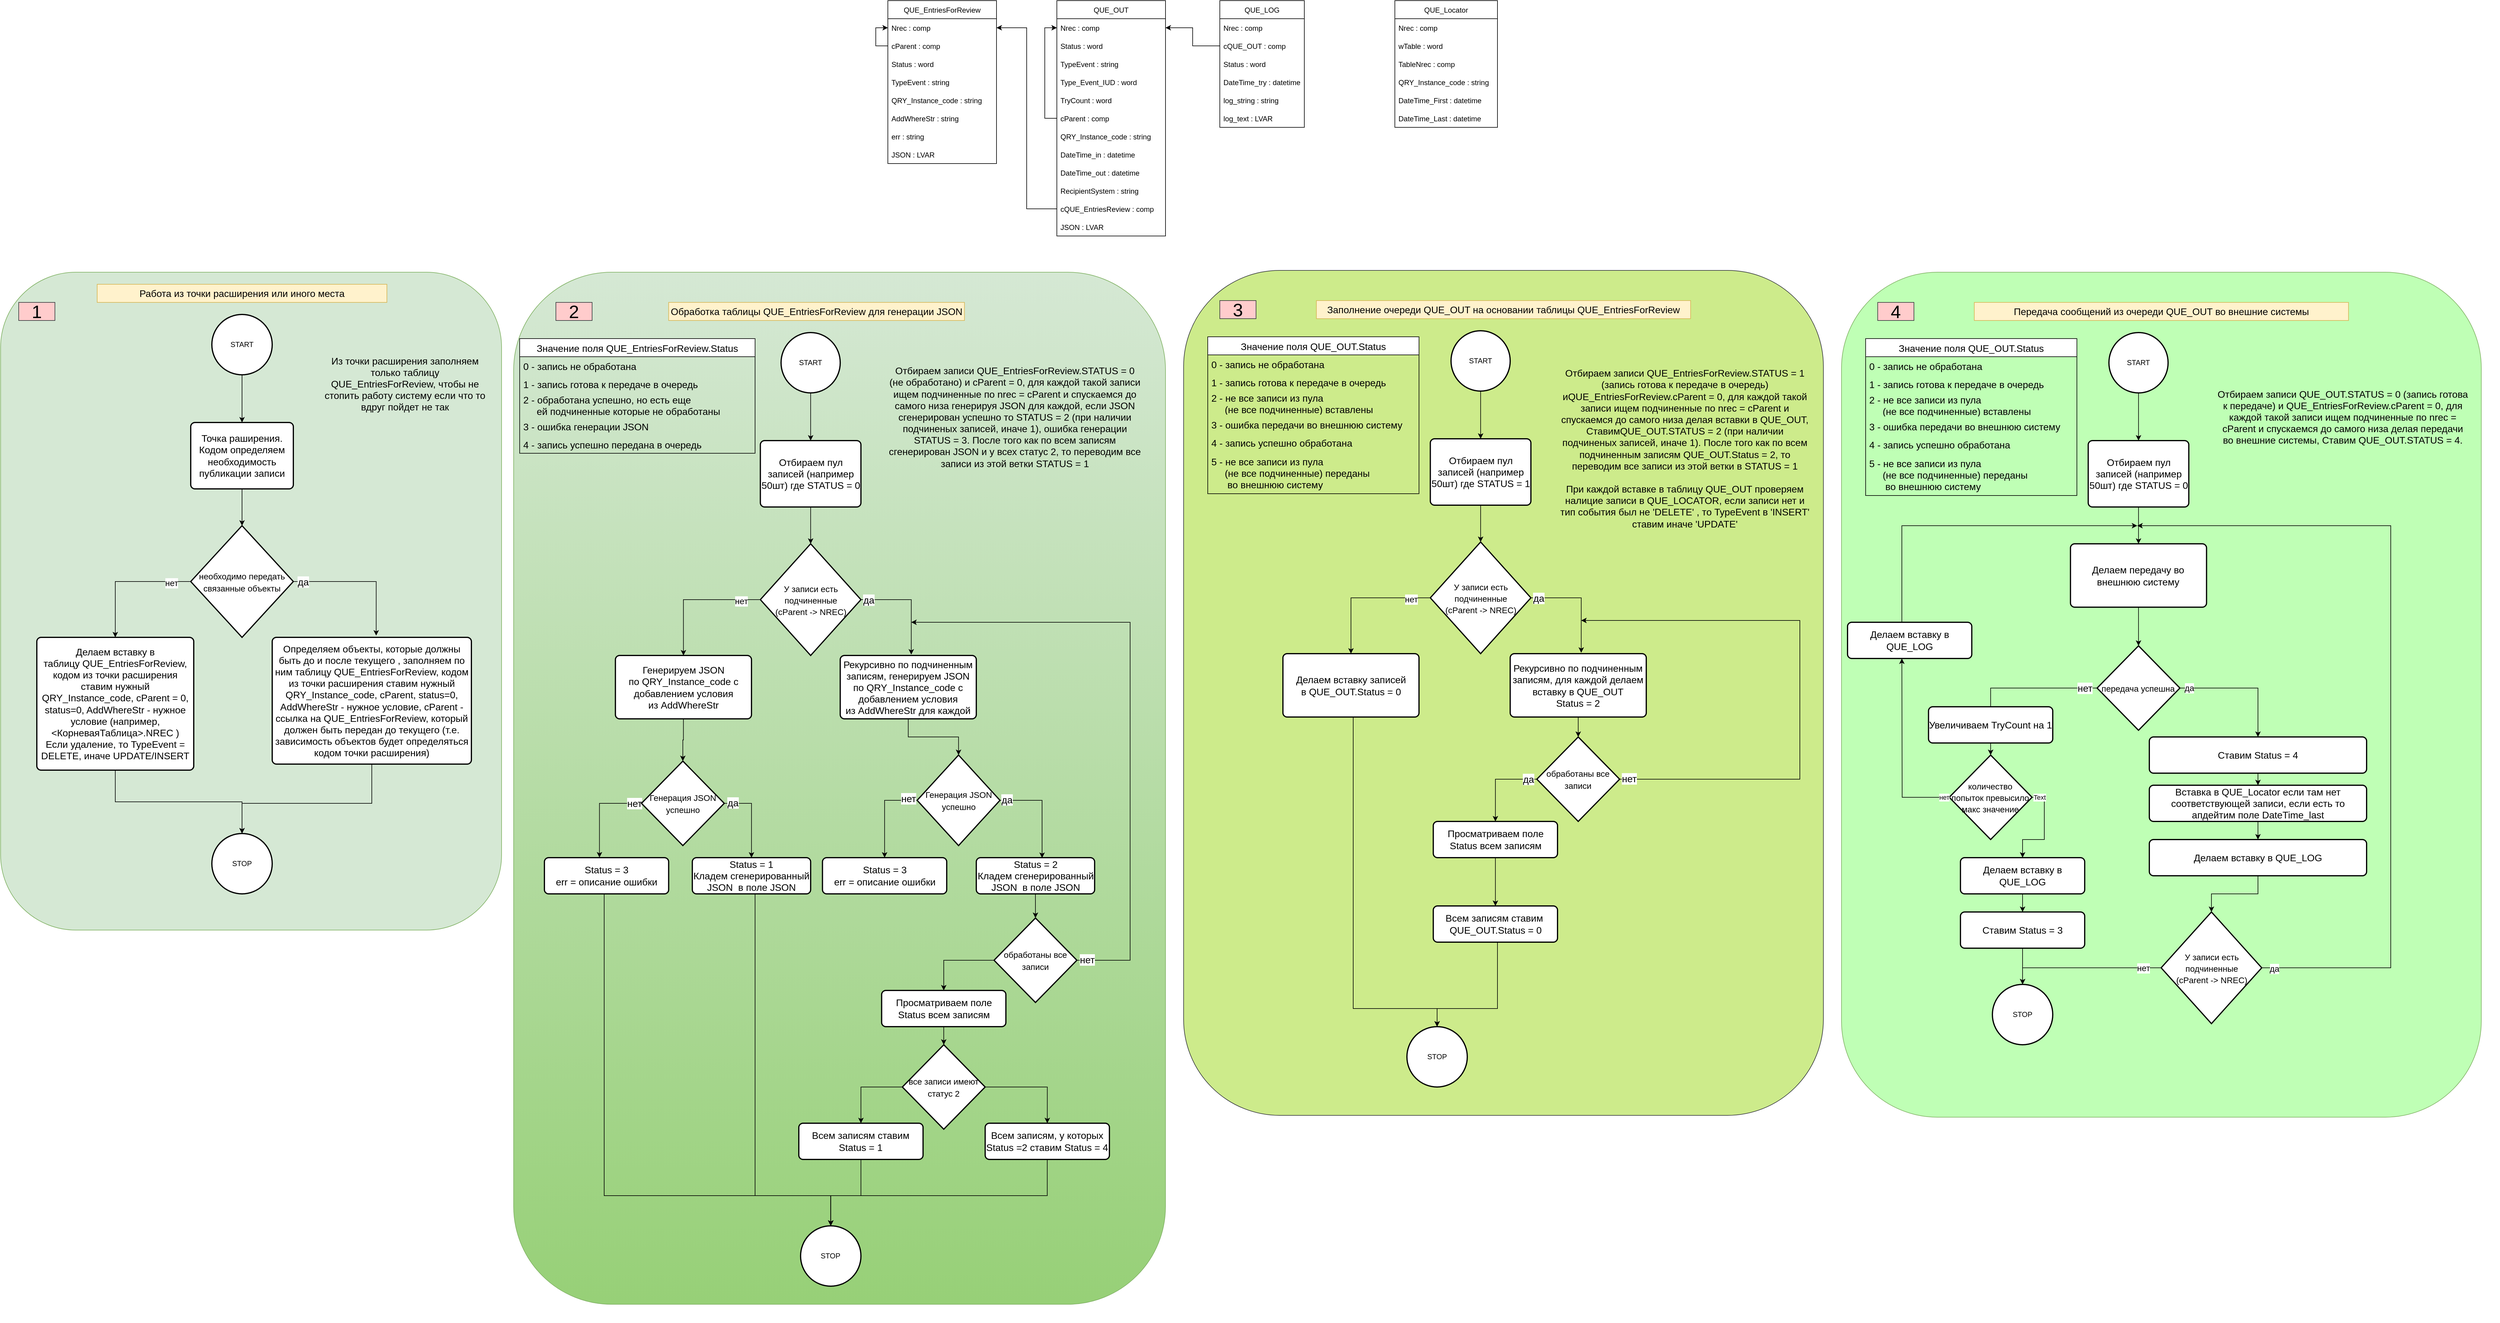 <mxfile version="20.2.8" type="device"><diagram id="QQEnciX7BAq_09cODkBy" name="Страница 1"><mxGraphModel dx="3850" dy="3012" grid="1" gridSize="10" guides="1" tooltips="1" connect="1" arrows="1" fold="1" page="1" pageScale="1" pageWidth="827" pageHeight="1169" math="0" shadow="0"><root><mxCell id="0"/><mxCell id="1" parent="0"/><mxCell id="JSvXcbDGe8CmyD3e32iJ-71" value="" style="group" parent="1" vertex="1" connectable="0"><mxGeometry x="-790" y="410" width="830" height="1090" as="geometry"/></mxCell><mxCell id="JSvXcbDGe8CmyD3e32iJ-69" value="" style="rounded=1;whiteSpace=wrap;html=1;fontSize=16;fillColor=#d5e8d4;strokeColor=#82b366;" parent="JSvXcbDGe8CmyD3e32iJ-71" vertex="1"><mxGeometry width="830" height="1090" as="geometry"/></mxCell><mxCell id="JSvXcbDGe8CmyD3e32iJ-58" value="START" style="strokeWidth=2;html=1;shape=mxgraph.flowchart.start_2;whiteSpace=wrap;" parent="JSvXcbDGe8CmyD3e32iJ-71" vertex="1"><mxGeometry x="350" y="70" width="100" height="100" as="geometry"/></mxCell><mxCell id="JSvXcbDGe8CmyD3e32iJ-59" value="&lt;font style=&quot;font-size: 16px;&quot;&gt;Точка раширения.&lt;br&gt;Кодом определяем необходимость публикации записи&lt;/font&gt;" style="rounded=1;whiteSpace=wrap;html=1;absoluteArcSize=1;arcSize=14;strokeWidth=2;" parent="JSvXcbDGe8CmyD3e32iJ-71" vertex="1"><mxGeometry x="315" y="249" width="170" height="110" as="geometry"/></mxCell><mxCell id="JSvXcbDGe8CmyD3e32iJ-60" style="edgeStyle=orthogonalEdgeStyle;rounded=0;orthogonalLoop=1;jettySize=auto;html=1;fontSize=16;" parent="JSvXcbDGe8CmyD3e32iJ-71" source="JSvXcbDGe8CmyD3e32iJ-58" target="JSvXcbDGe8CmyD3e32iJ-59" edge="1"><mxGeometry relative="1" as="geometry"/></mxCell><mxCell id="JSvXcbDGe8CmyD3e32iJ-61" value="&lt;font style=&quot;font-size: 14px;&quot;&gt;необходимо передать связанные объекты&lt;/font&gt;" style="strokeWidth=2;html=1;shape=mxgraph.flowchart.decision;whiteSpace=wrap;fontSize=16;" parent="JSvXcbDGe8CmyD3e32iJ-71" vertex="1"><mxGeometry x="315" y="420" width="170" height="185" as="geometry"/></mxCell><mxCell id="JSvXcbDGe8CmyD3e32iJ-62" style="edgeStyle=orthogonalEdgeStyle;rounded=0;orthogonalLoop=1;jettySize=auto;html=1;entryX=0.5;entryY=0;entryDx=0;entryDy=0;entryPerimeter=0;fontSize=16;" parent="JSvXcbDGe8CmyD3e32iJ-71" source="JSvXcbDGe8CmyD3e32iJ-59" target="JSvXcbDGe8CmyD3e32iJ-61" edge="1"><mxGeometry relative="1" as="geometry"/></mxCell><mxCell id="JSvXcbDGe8CmyD3e32iJ-128" style="edgeStyle=orthogonalEdgeStyle;rounded=0;orthogonalLoop=1;jettySize=auto;html=1;fontSize=16;exitX=0.5;exitY=1;exitDx=0;exitDy=0;" parent="JSvXcbDGe8CmyD3e32iJ-71" source="JSvXcbDGe8CmyD3e32iJ-63" target="JSvXcbDGe8CmyD3e32iJ-127" edge="1"><mxGeometry relative="1" as="geometry"/></mxCell><mxCell id="JSvXcbDGe8CmyD3e32iJ-63" value="&lt;font style=&quot;font-size: 16px;&quot;&gt;Делаем вставку в таблицу&amp;nbsp;&lt;span style=&quot;&quot;&gt;QUE_EntriesForReview, кодом из точки расширения ставим нужный QRY_Instance_code, cParent = 0, status=0, AddWhereStr - нужное условие (например, &amp;lt;КорневаяТаблица&amp;gt;.NREC )&lt;br&gt;Если удаление, то TypeEvent = DELETE, иначе UPDATE/INSERT&lt;br&gt;&lt;/span&gt;&lt;/font&gt;" style="rounded=1;whiteSpace=wrap;html=1;absoluteArcSize=1;arcSize=14;strokeWidth=2;" parent="JSvXcbDGe8CmyD3e32iJ-71" vertex="1"><mxGeometry x="60" y="605" width="260" height="220" as="geometry"/></mxCell><mxCell id="JSvXcbDGe8CmyD3e32iJ-64" style="edgeStyle=orthogonalEdgeStyle;rounded=0;orthogonalLoop=1;jettySize=auto;html=1;entryX=0.5;entryY=0;entryDx=0;entryDy=0;fontSize=14;exitX=0;exitY=0.5;exitDx=0;exitDy=0;exitPerimeter=0;" parent="JSvXcbDGe8CmyD3e32iJ-71" source="JSvXcbDGe8CmyD3e32iJ-61" target="JSvXcbDGe8CmyD3e32iJ-63" edge="1"><mxGeometry relative="1" as="geometry"/></mxCell><mxCell id="JSvXcbDGe8CmyD3e32iJ-65" value="нет" style="edgeLabel;html=1;align=center;verticalAlign=middle;resizable=0;points=[];fontSize=14;" parent="JSvXcbDGe8CmyD3e32iJ-64" vertex="1" connectable="0"><mxGeometry x="-0.708" y="2" relative="1" as="geometry"><mxPoint as="offset"/></mxGeometry></mxCell><mxCell id="JSvXcbDGe8CmyD3e32iJ-129" style="edgeStyle=orthogonalEdgeStyle;rounded=0;orthogonalLoop=1;jettySize=auto;html=1;entryX=0.5;entryY=0;entryDx=0;entryDy=0;entryPerimeter=0;fontSize=16;" parent="JSvXcbDGe8CmyD3e32iJ-71" source="JSvXcbDGe8CmyD3e32iJ-66" target="JSvXcbDGe8CmyD3e32iJ-127" edge="1"><mxGeometry relative="1" as="geometry"><Array as="points"><mxPoint x="615" y="880"/><mxPoint x="400" y="880"/></Array></mxGeometry></mxCell><mxCell id="JSvXcbDGe8CmyD3e32iJ-66" value="&lt;font style=&quot;font-size: 16px;&quot;&gt;Определяем объекты, которые должны быть до и после текущего , заполняем по ним таблицу&amp;nbsp;QUE_EntriesForReview, кодом из точки расширения ставим нужный QRY_Instance_code, cParent, status=0, AddWhereStr - нужное условие,&amp;nbsp;&lt;span style=&quot;text-align: left;&quot;&gt;cParent&amp;nbsp;- ссылка на&amp;nbsp;&lt;/span&gt;QUE_EntriesForReview, который должен быть передан до текущего (т.е. зависимость объектов будет определяться кодом точки расширения)&lt;br&gt;&lt;/font&gt;" style="rounded=1;whiteSpace=wrap;html=1;absoluteArcSize=1;arcSize=14;strokeWidth=2;" parent="JSvXcbDGe8CmyD3e32iJ-71" vertex="1"><mxGeometry x="450" y="605" width="330" height="210" as="geometry"/></mxCell><mxCell id="JSvXcbDGe8CmyD3e32iJ-67" style="edgeStyle=orthogonalEdgeStyle;rounded=0;orthogonalLoop=1;jettySize=auto;html=1;entryX=0.522;entryY=-0.014;entryDx=0;entryDy=0;fontSize=16;entryPerimeter=0;exitX=1;exitY=0.5;exitDx=0;exitDy=0;exitPerimeter=0;" parent="JSvXcbDGe8CmyD3e32iJ-71" source="JSvXcbDGe8CmyD3e32iJ-61" target="JSvXcbDGe8CmyD3e32iJ-66" edge="1"><mxGeometry relative="1" as="geometry"/></mxCell><mxCell id="JSvXcbDGe8CmyD3e32iJ-68" value="да" style="edgeLabel;html=1;align=center;verticalAlign=middle;resizable=0;points=[];fontSize=16;" parent="JSvXcbDGe8CmyD3e32iJ-67" vertex="1" connectable="0"><mxGeometry x="-0.858" relative="1" as="geometry"><mxPoint as="offset"/></mxGeometry></mxCell><mxCell id="JSvXcbDGe8CmyD3e32iJ-70" value="Работа из точки расширения или иного места" style="text;html=1;strokeColor=#d6b656;fillColor=#fff2cc;align=center;verticalAlign=middle;whiteSpace=wrap;rounded=0;fontSize=16;" parent="JSvXcbDGe8CmyD3e32iJ-71" vertex="1"><mxGeometry x="160" y="20" width="480" height="30" as="geometry"/></mxCell><mxCell id="JSvXcbDGe8CmyD3e32iJ-72" value="Из точки расширения заполняем только таблицу QUE_EntriesForReview, чтобы не стопить работу систему если что то вдруг пойдет не так" style="text;html=1;strokeColor=none;fillColor=none;align=center;verticalAlign=middle;whiteSpace=wrap;rounded=0;fontSize=16;" parent="JSvXcbDGe8CmyD3e32iJ-71" vertex="1"><mxGeometry x="530" y="70" width="280" height="230" as="geometry"/></mxCell><mxCell id="JSvXcbDGe8CmyD3e32iJ-127" value="STOP" style="strokeWidth=2;html=1;shape=mxgraph.flowchart.start_2;whiteSpace=wrap;" parent="JSvXcbDGe8CmyD3e32iJ-71" vertex="1"><mxGeometry x="350" y="930" width="100" height="100" as="geometry"/></mxCell><mxCell id="JSvXcbDGe8CmyD3e32iJ-247" value="&lt;font style=&quot;font-size: 30px;&quot;&gt;1&lt;/font&gt;" style="text;html=1;strokeColor=#36393d;fillColor=#ffcccc;align=center;verticalAlign=middle;whiteSpace=wrap;rounded=0;fontSize=16;" parent="JSvXcbDGe8CmyD3e32iJ-71" vertex="1"><mxGeometry x="30" y="50" width="60" height="30" as="geometry"/></mxCell><mxCell id="JSvXcbDGe8CmyD3e32iJ-152" value="" style="group" parent="1" vertex="1" connectable="0"><mxGeometry x="160" y="440" width="990" height="1710" as="geometry"/></mxCell><mxCell id="JSvXcbDGe8CmyD3e32iJ-73" value="" style="group" parent="JSvXcbDGe8CmyD3e32iJ-152" vertex="1" connectable="0"><mxGeometry width="990" height="1710" as="geometry"/></mxCell><mxCell id="JSvXcbDGe8CmyD3e32iJ-74" value="" style="rounded=1;whiteSpace=wrap;html=1;fontSize=16;fillColor=#d5e8d4;strokeColor=#82b366;gradientColor=#97d077;" parent="JSvXcbDGe8CmyD3e32iJ-73" vertex="1"><mxGeometry x="-100" y="-30" width="1080" height="1710" as="geometry"/></mxCell><mxCell id="JSvXcbDGe8CmyD3e32iJ-75" value="START" style="strokeWidth=2;html=1;shape=mxgraph.flowchart.start_2;whiteSpace=wrap;" parent="JSvXcbDGe8CmyD3e32iJ-73" vertex="1"><mxGeometry x="343.069" y="70" width="98.02" height="100" as="geometry"/></mxCell><mxCell id="JSvXcbDGe8CmyD3e32iJ-76" value="&lt;span style=&quot;font-size: 16px;&quot;&gt;Отбираем пул записей (например 50шт) где STATUS = 0&lt;/span&gt;" style="rounded=1;whiteSpace=wrap;html=1;absoluteArcSize=1;arcSize=14;strokeWidth=2;" parent="JSvXcbDGe8CmyD3e32iJ-73" vertex="1"><mxGeometry x="308.762" y="249" width="166.634" height="110" as="geometry"/></mxCell><mxCell id="JSvXcbDGe8CmyD3e32iJ-77" style="edgeStyle=orthogonalEdgeStyle;rounded=0;orthogonalLoop=1;jettySize=auto;html=1;fontSize=16;" parent="JSvXcbDGe8CmyD3e32iJ-73" source="JSvXcbDGe8CmyD3e32iJ-75" target="JSvXcbDGe8CmyD3e32iJ-76" edge="1"><mxGeometry relative="1" as="geometry"/></mxCell><mxCell id="JSvXcbDGe8CmyD3e32iJ-78" value="&lt;span style=&quot;font-size: 14px;&quot;&gt;У записи есть подчиненные &lt;br&gt;(cParent -&amp;gt; NREC)&lt;/span&gt;" style="strokeWidth=2;html=1;shape=mxgraph.flowchart.decision;whiteSpace=wrap;fontSize=16;" parent="JSvXcbDGe8CmyD3e32iJ-73" vertex="1"><mxGeometry x="308.762" y="420" width="166.634" height="185" as="geometry"/></mxCell><mxCell id="JSvXcbDGe8CmyD3e32iJ-79" style="edgeStyle=orthogonalEdgeStyle;rounded=0;orthogonalLoop=1;jettySize=auto;html=1;entryX=0.5;entryY=0;entryDx=0;entryDy=0;entryPerimeter=0;fontSize=16;" parent="JSvXcbDGe8CmyD3e32iJ-73" source="JSvXcbDGe8CmyD3e32iJ-76" target="JSvXcbDGe8CmyD3e32iJ-78" edge="1"><mxGeometry relative="1" as="geometry"/></mxCell><mxCell id="JSvXcbDGe8CmyD3e32iJ-90" style="edgeStyle=orthogonalEdgeStyle;rounded=0;orthogonalLoop=1;jettySize=auto;html=1;fontSize=16;" parent="JSvXcbDGe8CmyD3e32iJ-73" source="JSvXcbDGe8CmyD3e32iJ-80" target="JSvXcbDGe8CmyD3e32iJ-89" edge="1"><mxGeometry relative="1" as="geometry"/></mxCell><mxCell id="JSvXcbDGe8CmyD3e32iJ-80" value="&lt;span style=&quot;font-size: 16px;&quot;&gt;Генерируе&lt;/span&gt;&lt;font style=&quot;font-size: 16px;&quot;&gt;м JSON по&amp;nbsp;&lt;span style=&quot;text-align: left;&quot;&gt;QRY_Instance_code с добавлением условия из&amp;nbsp;&lt;/span&gt;&lt;span style=&quot;text-align: left;&quot;&gt;AddWhereStr&lt;/span&gt;&lt;/font&gt;" style="rounded=1;whiteSpace=wrap;html=1;absoluteArcSize=1;arcSize=14;strokeWidth=2;" parent="JSvXcbDGe8CmyD3e32iJ-73" vertex="1"><mxGeometry x="68.614" y="605" width="225.446" height="105" as="geometry"/></mxCell><mxCell id="JSvXcbDGe8CmyD3e32iJ-81" style="edgeStyle=orthogonalEdgeStyle;rounded=0;orthogonalLoop=1;jettySize=auto;html=1;entryX=0.5;entryY=0;entryDx=0;entryDy=0;fontSize=14;exitX=0;exitY=0.5;exitDx=0;exitDy=0;exitPerimeter=0;" parent="JSvXcbDGe8CmyD3e32iJ-73" source="JSvXcbDGe8CmyD3e32iJ-78" target="JSvXcbDGe8CmyD3e32iJ-80" edge="1"><mxGeometry relative="1" as="geometry"/></mxCell><mxCell id="JSvXcbDGe8CmyD3e32iJ-82" value="нет" style="edgeLabel;html=1;align=center;verticalAlign=middle;resizable=0;points=[];fontSize=14;" parent="JSvXcbDGe8CmyD3e32iJ-81" vertex="1" connectable="0"><mxGeometry x="-0.708" y="2" relative="1" as="geometry"><mxPoint as="offset"/></mxGeometry></mxCell><mxCell id="JSvXcbDGe8CmyD3e32iJ-130" style="edgeStyle=orthogonalEdgeStyle;rounded=0;orthogonalLoop=1;jettySize=auto;html=1;entryX=0.5;entryY=0;entryDx=0;entryDy=0;entryPerimeter=0;fontSize=16;" parent="JSvXcbDGe8CmyD3e32iJ-73" source="JSvXcbDGe8CmyD3e32iJ-83" target="JSvXcbDGe8CmyD3e32iJ-98" edge="1"><mxGeometry relative="1" as="geometry"/></mxCell><mxCell id="JSvXcbDGe8CmyD3e32iJ-83" value="&lt;span style=&quot;font-size: 16px;&quot;&gt;Рекурсивно по подчиненным записям, генерируе&lt;/span&gt;&lt;font style=&quot;font-size: 16px;&quot;&gt;м JSON по&amp;nbsp;&lt;span style=&quot;text-align: left;&quot;&gt;QRY_Instance_code с добавлением условия из&amp;nbsp;&lt;/span&gt;&lt;span style=&quot;text-align: left;&quot;&gt;AddWhereStr для каждой&lt;/span&gt;&lt;/font&gt;" style="rounded=1;whiteSpace=wrap;html=1;absoluteArcSize=1;arcSize=14;strokeWidth=2;" parent="JSvXcbDGe8CmyD3e32iJ-73" vertex="1"><mxGeometry x="441.089" y="605" width="225.446" height="105" as="geometry"/></mxCell><mxCell id="JSvXcbDGe8CmyD3e32iJ-84" style="edgeStyle=orthogonalEdgeStyle;rounded=0;orthogonalLoop=1;jettySize=auto;html=1;entryX=0.522;entryY=-0.014;entryDx=0;entryDy=0;fontSize=16;entryPerimeter=0;exitX=1;exitY=0.5;exitDx=0;exitDy=0;exitPerimeter=0;" parent="JSvXcbDGe8CmyD3e32iJ-73" source="JSvXcbDGe8CmyD3e32iJ-78" target="JSvXcbDGe8CmyD3e32iJ-83" edge="1"><mxGeometry relative="1" as="geometry"/></mxCell><mxCell id="JSvXcbDGe8CmyD3e32iJ-85" value="да" style="edgeLabel;html=1;align=center;verticalAlign=middle;resizable=0;points=[];fontSize=16;" parent="JSvXcbDGe8CmyD3e32iJ-84" vertex="1" connectable="0"><mxGeometry x="-0.858" relative="1" as="geometry"><mxPoint as="offset"/></mxGeometry></mxCell><mxCell id="JSvXcbDGe8CmyD3e32iJ-86" value="&lt;font style=&quot;font-size: 16px;&quot;&gt;Обработка таблицы&amp;nbsp;QUE_EntriesForReview для генерации JSON&lt;/font&gt;" style="text;html=1;strokeColor=#d6b656;fillColor=#fff2cc;align=center;verticalAlign=middle;whiteSpace=wrap;rounded=0;fontSize=16;" parent="JSvXcbDGe8CmyD3e32iJ-73" vertex="1"><mxGeometry x="156.832" y="20" width="490.099" height="30" as="geometry"/></mxCell><mxCell id="JSvXcbDGe8CmyD3e32iJ-87" value="&lt;font style=&quot;font-size: 16px;&quot;&gt;Отбираем записи&amp;nbsp;QUE_EntriesForReview.STATUS = 0 (не обработано) и cParent = 0, для каждой такой записи ищем подчиненные по nrec = cParent и спускаемся до самого низа генерируя JSON для каждой, если JSON сгенерирован успешно то STATUS = 2 (при наличии подчиненых записей, иначе 1), ошибка генерации STATUS = 3. После того как по всем записям сгенерирован JSON и у всех статус 2, то переводим все записи из этой ветки STATUS = 1&lt;/font&gt;" style="text;html=1;strokeColor=none;fillColor=none;align=center;verticalAlign=middle;whiteSpace=wrap;rounded=0;fontSize=16;" parent="JSvXcbDGe8CmyD3e32iJ-73" vertex="1"><mxGeometry x="519.5" y="90" width="420.5" height="240" as="geometry"/></mxCell><mxCell id="JSvXcbDGe8CmyD3e32iJ-92" style="edgeStyle=orthogonalEdgeStyle;rounded=0;orthogonalLoop=1;jettySize=auto;html=1;entryX=0.5;entryY=0;entryDx=0;entryDy=0;fontSize=16;exitX=1;exitY=0.5;exitDx=0;exitDy=0;exitPerimeter=0;" parent="JSvXcbDGe8CmyD3e32iJ-73" source="JSvXcbDGe8CmyD3e32iJ-89" target="JSvXcbDGe8CmyD3e32iJ-91" edge="1"><mxGeometry relative="1" as="geometry"/></mxCell><mxCell id="JSvXcbDGe8CmyD3e32iJ-93" value="да" style="edgeLabel;html=1;align=center;verticalAlign=middle;resizable=0;points=[];fontSize=16;" parent="JSvXcbDGe8CmyD3e32iJ-92" vertex="1" connectable="0"><mxGeometry x="-0.797" y="1" relative="1" as="geometry"><mxPoint as="offset"/></mxGeometry></mxCell><mxCell id="JSvXcbDGe8CmyD3e32iJ-96" style="edgeStyle=orthogonalEdgeStyle;rounded=0;orthogonalLoop=1;jettySize=auto;html=1;entryX=0.443;entryY=-0.005;entryDx=0;entryDy=0;entryPerimeter=0;fontSize=16;exitX=0;exitY=0.5;exitDx=0;exitDy=0;exitPerimeter=0;" parent="JSvXcbDGe8CmyD3e32iJ-73" source="JSvXcbDGe8CmyD3e32iJ-89" target="JSvXcbDGe8CmyD3e32iJ-95" edge="1"><mxGeometry relative="1" as="geometry"/></mxCell><mxCell id="JSvXcbDGe8CmyD3e32iJ-97" value="нет" style="edgeLabel;html=1;align=center;verticalAlign=middle;resizable=0;points=[];fontSize=16;" parent="JSvXcbDGe8CmyD3e32iJ-96" vertex="1" connectable="0"><mxGeometry x="-0.848" relative="1" as="geometry"><mxPoint as="offset"/></mxGeometry></mxCell><mxCell id="JSvXcbDGe8CmyD3e32iJ-89" value="&lt;span style=&quot;font-size: 14px;&quot;&gt;Генерация JSON успешно&lt;/span&gt;" style="strokeWidth=2;html=1;shape=mxgraph.flowchart.decision;whiteSpace=wrap;fontSize=16;" parent="JSvXcbDGe8CmyD3e32iJ-73" vertex="1"><mxGeometry x="111.743" y="780" width="137.228" height="140" as="geometry"/></mxCell><mxCell id="JSvXcbDGe8CmyD3e32iJ-156" style="edgeStyle=orthogonalEdgeStyle;rounded=0;orthogonalLoop=1;jettySize=auto;html=1;entryX=0.5;entryY=0;entryDx=0;entryDy=0;entryPerimeter=0;fontSize=16;" parent="JSvXcbDGe8CmyD3e32iJ-73" source="JSvXcbDGe8CmyD3e32iJ-91" target="JSvXcbDGe8CmyD3e32iJ-153" edge="1"><mxGeometry relative="1" as="geometry"><Array as="points"><mxPoint x="300" y="1500"/><mxPoint x="425" y="1500"/></Array></mxGeometry></mxCell><mxCell id="JSvXcbDGe8CmyD3e32iJ-91" value="&lt;span style=&quot;font-size: 16px;&quot;&gt;Status = 1&lt;/span&gt;&lt;span style=&quot;font-size: 16px;&quot;&gt;&lt;br&gt;Кладем сгенерированный JSON&amp;nbsp; в поле JSON&lt;/span&gt;" style="rounded=1;whiteSpace=wrap;html=1;absoluteArcSize=1;arcSize=14;strokeWidth=2;" parent="JSvXcbDGe8CmyD3e32iJ-73" vertex="1"><mxGeometry x="196.04" y="940" width="196.04" height="60" as="geometry"/></mxCell><mxCell id="JSvXcbDGe8CmyD3e32iJ-159" style="edgeStyle=orthogonalEdgeStyle;rounded=0;orthogonalLoop=1;jettySize=auto;html=1;entryX=0.5;entryY=0;entryDx=0;entryDy=0;entryPerimeter=0;fontSize=16;" parent="JSvXcbDGe8CmyD3e32iJ-73" source="JSvXcbDGe8CmyD3e32iJ-95" target="JSvXcbDGe8CmyD3e32iJ-153" edge="1"><mxGeometry relative="1" as="geometry"><Array as="points"><mxPoint x="50" y="1500"/><mxPoint x="425" y="1500"/></Array></mxGeometry></mxCell><mxCell id="JSvXcbDGe8CmyD3e32iJ-95" value="&lt;span style=&quot;font-size: 16px;&quot;&gt;Status = 3&lt;br&gt;err = описание ошибки&lt;/span&gt;" style="rounded=1;whiteSpace=wrap;html=1;absoluteArcSize=1;arcSize=14;strokeWidth=2;" parent="JSvXcbDGe8CmyD3e32iJ-73" vertex="1"><mxGeometry x="-49.01" y="940" width="205.842" height="60" as="geometry"/></mxCell><mxCell id="JSvXcbDGe8CmyD3e32iJ-125" style="edgeStyle=orthogonalEdgeStyle;rounded=0;orthogonalLoop=1;jettySize=auto;html=1;entryX=0.5;entryY=0;entryDx=0;entryDy=0;fontSize=16;exitX=0;exitY=0.5;exitDx=0;exitDy=0;exitPerimeter=0;" parent="JSvXcbDGe8CmyD3e32iJ-73" source="JSvXcbDGe8CmyD3e32iJ-98" target="JSvXcbDGe8CmyD3e32iJ-124" edge="1"><mxGeometry relative="1" as="geometry"/></mxCell><mxCell id="JSvXcbDGe8CmyD3e32iJ-126" value="нет" style="edgeLabel;html=1;align=center;verticalAlign=middle;resizable=0;points=[];fontSize=16;" parent="JSvXcbDGe8CmyD3e32iJ-125" vertex="1" connectable="0"><mxGeometry x="-0.807" y="-3" relative="1" as="geometry"><mxPoint as="offset"/></mxGeometry></mxCell><mxCell id="JSvXcbDGe8CmyD3e32iJ-132" style="edgeStyle=orthogonalEdgeStyle;rounded=0;orthogonalLoop=1;jettySize=auto;html=1;entryX=0.556;entryY=0.008;entryDx=0;entryDy=0;entryPerimeter=0;fontSize=16;exitX=1;exitY=0.5;exitDx=0;exitDy=0;exitPerimeter=0;" parent="JSvXcbDGe8CmyD3e32iJ-73" source="JSvXcbDGe8CmyD3e32iJ-98" target="JSvXcbDGe8CmyD3e32iJ-131" edge="1"><mxGeometry relative="1" as="geometry"/></mxCell><mxCell id="JSvXcbDGe8CmyD3e32iJ-133" value="да" style="edgeLabel;html=1;align=center;verticalAlign=middle;resizable=0;points=[];fontSize=16;" parent="JSvXcbDGe8CmyD3e32iJ-132" vertex="1" connectable="0"><mxGeometry x="-0.865" y="1" relative="1" as="geometry"><mxPoint as="offset"/></mxGeometry></mxCell><mxCell id="JSvXcbDGe8CmyD3e32iJ-98" value="&lt;span style=&quot;font-size: 14px;&quot;&gt;Генерация JSON успешно&lt;/span&gt;" style="strokeWidth=2;html=1;shape=mxgraph.flowchart.decision;whiteSpace=wrap;fontSize=16;" parent="JSvXcbDGe8CmyD3e32iJ-73" vertex="1"><mxGeometry x="568.515" y="770" width="137.228" height="150" as="geometry"/></mxCell><mxCell id="JSvXcbDGe8CmyD3e32iJ-124" value="&lt;span style=&quot;font-size: 16px;&quot;&gt;Status = 3&lt;br&gt;err = описание ошибки&lt;/span&gt;" style="rounded=1;whiteSpace=wrap;html=1;absoluteArcSize=1;arcSize=14;strokeWidth=2;" parent="JSvXcbDGe8CmyD3e32iJ-73" vertex="1"><mxGeometry x="411.683" y="940" width="205.842" height="60" as="geometry"/></mxCell><mxCell id="JSvXcbDGe8CmyD3e32iJ-142" style="edgeStyle=orthogonalEdgeStyle;rounded=0;orthogonalLoop=1;jettySize=auto;html=1;entryX=0.5;entryY=0;entryDx=0;entryDy=0;entryPerimeter=0;fontSize=16;" parent="JSvXcbDGe8CmyD3e32iJ-73" source="JSvXcbDGe8CmyD3e32iJ-131" target="JSvXcbDGe8CmyD3e32iJ-141" edge="1"><mxGeometry relative="1" as="geometry"/></mxCell><mxCell id="JSvXcbDGe8CmyD3e32iJ-131" value="&lt;span style=&quot;font-size: 16px;&quot;&gt;Status = 2&lt;br&gt;Кладем сгенерированный JSON&amp;nbsp; в поле JSON&lt;/span&gt;" style="rounded=1;whiteSpace=wrap;html=1;absoluteArcSize=1;arcSize=14;strokeWidth=2;" parent="JSvXcbDGe8CmyD3e32iJ-73" vertex="1"><mxGeometry x="666.535" y="940" width="196.04" height="60" as="geometry"/></mxCell><mxCell id="JSvXcbDGe8CmyD3e32iJ-145" style="edgeStyle=orthogonalEdgeStyle;rounded=0;orthogonalLoop=1;jettySize=auto;html=1;fontSize=16;exitX=0;exitY=0.5;exitDx=0;exitDy=0;exitPerimeter=0;" parent="JSvXcbDGe8CmyD3e32iJ-73" source="JSvXcbDGe8CmyD3e32iJ-141" target="JSvXcbDGe8CmyD3e32iJ-144" edge="1"><mxGeometry relative="1" as="geometry"/></mxCell><mxCell id="JSvXcbDGe8CmyD3e32iJ-141" value="&lt;span style=&quot;font-size: 14px;&quot;&gt;обработаны все записи&lt;/span&gt;" style="strokeWidth=2;html=1;shape=mxgraph.flowchart.decision;whiteSpace=wrap;fontSize=16;" parent="JSvXcbDGe8CmyD3e32iJ-73" vertex="1"><mxGeometry x="695.941" y="1040" width="137.228" height="140" as="geometry"/></mxCell><mxCell id="JSvXcbDGe8CmyD3e32iJ-147" style="edgeStyle=orthogonalEdgeStyle;rounded=0;orthogonalLoop=1;jettySize=auto;html=1;entryX=0.5;entryY=0;entryDx=0;entryDy=0;entryPerimeter=0;fontSize=16;" parent="JSvXcbDGe8CmyD3e32iJ-73" source="JSvXcbDGe8CmyD3e32iJ-144" target="JSvXcbDGe8CmyD3e32iJ-146" edge="1"><mxGeometry relative="1" as="geometry"/></mxCell><mxCell id="JSvXcbDGe8CmyD3e32iJ-144" value="&lt;span style=&quot;font-size: 16px;&quot;&gt;Просматриваем поле Status всем записям&lt;/span&gt;" style="rounded=1;whiteSpace=wrap;html=1;absoluteArcSize=1;arcSize=14;strokeWidth=2;" parent="JSvXcbDGe8CmyD3e32iJ-73" vertex="1"><mxGeometry x="509.703" y="1160" width="205.842" height="60" as="geometry"/></mxCell><mxCell id="JSvXcbDGe8CmyD3e32iJ-149" style="edgeStyle=orthogonalEdgeStyle;rounded=0;orthogonalLoop=1;jettySize=auto;html=1;entryX=0.5;entryY=0;entryDx=0;entryDy=0;fontSize=16;exitX=0;exitY=0.5;exitDx=0;exitDy=0;exitPerimeter=0;" parent="JSvXcbDGe8CmyD3e32iJ-73" source="JSvXcbDGe8CmyD3e32iJ-146" target="JSvXcbDGe8CmyD3e32iJ-148" edge="1"><mxGeometry relative="1" as="geometry"/></mxCell><mxCell id="JSvXcbDGe8CmyD3e32iJ-151" style="edgeStyle=orthogonalEdgeStyle;rounded=0;orthogonalLoop=1;jettySize=auto;html=1;entryX=0.5;entryY=0;entryDx=0;entryDy=0;fontSize=16;exitX=1;exitY=0.5;exitDx=0;exitDy=0;exitPerimeter=0;" parent="JSvXcbDGe8CmyD3e32iJ-73" source="JSvXcbDGe8CmyD3e32iJ-146" target="JSvXcbDGe8CmyD3e32iJ-150" edge="1"><mxGeometry relative="1" as="geometry"/></mxCell><mxCell id="JSvXcbDGe8CmyD3e32iJ-146" value="&lt;span style=&quot;font-size: 14px;&quot;&gt;все записи имеют статус 2&lt;/span&gt;" style="strokeWidth=2;html=1;shape=mxgraph.flowchart.decision;whiteSpace=wrap;fontSize=16;" parent="JSvXcbDGe8CmyD3e32iJ-73" vertex="1"><mxGeometry x="544.01" y="1250" width="137.228" height="140" as="geometry"/></mxCell><mxCell id="JSvXcbDGe8CmyD3e32iJ-154" style="edgeStyle=orthogonalEdgeStyle;rounded=0;orthogonalLoop=1;jettySize=auto;html=1;entryX=0.5;entryY=0;entryDx=0;entryDy=0;entryPerimeter=0;fontSize=16;" parent="JSvXcbDGe8CmyD3e32iJ-73" source="JSvXcbDGe8CmyD3e32iJ-148" target="JSvXcbDGe8CmyD3e32iJ-153" edge="1"><mxGeometry relative="1" as="geometry"><Array as="points"><mxPoint x="475" y="1500"/><mxPoint x="425" y="1500"/></Array></mxGeometry></mxCell><mxCell id="JSvXcbDGe8CmyD3e32iJ-148" value="&lt;span style=&quot;font-size: 16px;&quot;&gt;Всем записям ставим Status = 1&lt;/span&gt;" style="rounded=1;whiteSpace=wrap;html=1;absoluteArcSize=1;arcSize=14;strokeWidth=2;" parent="JSvXcbDGe8CmyD3e32iJ-73" vertex="1"><mxGeometry x="372.475" y="1380" width="205.842" height="60" as="geometry"/></mxCell><mxCell id="JSvXcbDGe8CmyD3e32iJ-155" style="edgeStyle=orthogonalEdgeStyle;rounded=0;orthogonalLoop=1;jettySize=auto;html=1;entryX=0.5;entryY=0;entryDx=0;entryDy=0;entryPerimeter=0;fontSize=16;" parent="JSvXcbDGe8CmyD3e32iJ-73" source="JSvXcbDGe8CmyD3e32iJ-150" target="JSvXcbDGe8CmyD3e32iJ-153" edge="1"><mxGeometry relative="1" as="geometry"><Array as="points"><mxPoint x="784" y="1500"/><mxPoint x="425" y="1500"/></Array></mxGeometry></mxCell><mxCell id="JSvXcbDGe8CmyD3e32iJ-150" value="&lt;span style=&quot;font-size: 16px;&quot;&gt;Всем записям, у которых Status =2 ставим Status = 4&lt;/span&gt;" style="rounded=1;whiteSpace=wrap;html=1;absoluteArcSize=1;arcSize=14;strokeWidth=2;" parent="JSvXcbDGe8CmyD3e32iJ-73" vertex="1"><mxGeometry x="681.238" y="1380" width="205.842" height="60" as="geometry"/></mxCell><mxCell id="JSvXcbDGe8CmyD3e32iJ-153" value="STOP" style="strokeWidth=2;html=1;shape=mxgraph.flowchart.start_2;whiteSpace=wrap;" parent="JSvXcbDGe8CmyD3e32iJ-73" vertex="1"><mxGeometry x="375.4" y="1550" width="100" height="100" as="geometry"/></mxCell><mxCell id="JSvXcbDGe8CmyD3e32iJ-160" value="Значение поля QUE_EntriesForReview.Status" style="swimlane;fontStyle=0;childLayout=stackLayout;horizontal=1;startSize=30;horizontalStack=0;resizeParent=1;resizeParentMax=0;resizeLast=0;collapsible=1;marginBottom=0;fontSize=16;" parent="JSvXcbDGe8CmyD3e32iJ-73" vertex="1"><mxGeometry x="-90" y="80" width="390" height="190" as="geometry"/></mxCell><mxCell id="JSvXcbDGe8CmyD3e32iJ-161" value="0 - запись не обработана" style="text;strokeColor=none;fillColor=none;align=left;verticalAlign=middle;spacingLeft=4;spacingRight=4;overflow=hidden;points=[[0,0.5],[1,0.5]];portConstraint=eastwest;rotatable=0;fontSize=16;" parent="JSvXcbDGe8CmyD3e32iJ-160" vertex="1"><mxGeometry y="30" width="390" height="30" as="geometry"/></mxCell><mxCell id="JSvXcbDGe8CmyD3e32iJ-162" value="1 - запись готова к передаче в очередь" style="text;strokeColor=none;fillColor=none;align=left;verticalAlign=middle;spacingLeft=4;spacingRight=4;overflow=hidden;points=[[0,0.5],[1,0.5]];portConstraint=eastwest;rotatable=0;fontSize=16;" parent="JSvXcbDGe8CmyD3e32iJ-160" vertex="1"><mxGeometry y="60" width="390" height="30" as="geometry"/></mxCell><mxCell id="JSvXcbDGe8CmyD3e32iJ-163" value="2 - обработана успешно, но есть еще &#10;     ей подчиненные которые не обработаны" style="text;strokeColor=none;fillColor=none;align=left;verticalAlign=middle;spacingLeft=4;spacingRight=4;overflow=hidden;points=[[0,0.5],[1,0.5]];portConstraint=eastwest;rotatable=0;fontSize=16;" parent="JSvXcbDGe8CmyD3e32iJ-160" vertex="1"><mxGeometry y="90" width="390" height="40" as="geometry"/></mxCell><mxCell id="JSvXcbDGe8CmyD3e32iJ-165" value="3 - ошибка генерации JSON" style="text;strokeColor=none;fillColor=none;align=left;verticalAlign=middle;spacingLeft=4;spacingRight=4;overflow=hidden;points=[[0,0.5],[1,0.5]];portConstraint=eastwest;rotatable=0;fontSize=16;" parent="JSvXcbDGe8CmyD3e32iJ-160" vertex="1"><mxGeometry y="130" width="390" height="30" as="geometry"/></mxCell><mxCell id="JSvXcbDGe8CmyD3e32iJ-164" value="4 - запись успешно передана в очередь" style="text;strokeColor=none;fillColor=none;align=left;verticalAlign=middle;spacingLeft=4;spacingRight=4;overflow=hidden;points=[[0,0.5],[1,0.5]];portConstraint=eastwest;rotatable=0;fontSize=16;" parent="JSvXcbDGe8CmyD3e32iJ-160" vertex="1"><mxGeometry y="160" width="390" height="30" as="geometry"/></mxCell><mxCell id="JSvXcbDGe8CmyD3e32iJ-248" value="&lt;font style=&quot;font-size: 30px;&quot;&gt;2&lt;/font&gt;" style="text;html=1;strokeColor=#36393d;fillColor=#ffcccc;align=center;verticalAlign=middle;whiteSpace=wrap;rounded=0;fontSize=16;" parent="JSvXcbDGe8CmyD3e32iJ-73" vertex="1"><mxGeometry x="-30" y="20" width="60" height="30" as="geometry"/></mxCell><mxCell id="JSvXcbDGe8CmyD3e32iJ-135" style="edgeStyle=orthogonalEdgeStyle;rounded=0;orthogonalLoop=1;jettySize=auto;html=1;fontSize=16;exitX=1;exitY=0.5;exitDx=0;exitDy=0;exitPerimeter=0;" parent="JSvXcbDGe8CmyD3e32iJ-152" source="JSvXcbDGe8CmyD3e32iJ-141" edge="1"><mxGeometry relative="1" as="geometry"><mxPoint x="558.713" y="550" as="targetPoint"/><Array as="points"><mxPoint x="921.386" y="1110"/><mxPoint x="921.386" y="550"/></Array></mxGeometry></mxCell><mxCell id="JSvXcbDGe8CmyD3e32iJ-143" value="нет" style="edgeLabel;html=1;align=center;verticalAlign=middle;resizable=0;points=[];fontSize=16;" parent="JSvXcbDGe8CmyD3e32iJ-135" vertex="1" connectable="0"><mxGeometry x="-0.966" y="1" relative="1" as="geometry"><mxPoint as="offset"/></mxGeometry></mxCell><mxCell id="JSvXcbDGe8CmyD3e32iJ-184" value="" style="group" parent="1" vertex="1" connectable="0"><mxGeometry x="1270" y="437" width="990" height="1710" as="geometry"/></mxCell><mxCell id="JSvXcbDGe8CmyD3e32iJ-185" value="" style="group" parent="JSvXcbDGe8CmyD3e32iJ-184" vertex="1" connectable="0"><mxGeometry width="990" height="1710" as="geometry"/></mxCell><mxCell id="JSvXcbDGe8CmyD3e32iJ-246" value="" style="group" parent="JSvXcbDGe8CmyD3e32iJ-185" vertex="1" connectable="0"><mxGeometry x="-100" y="-30" width="1060" height="1400" as="geometry"/></mxCell><mxCell id="JSvXcbDGe8CmyD3e32iJ-186" value="" style="rounded=1;whiteSpace=wrap;html=1;fontSize=16;fillColor=#cdeb8b;strokeColor=#36393d;" parent="JSvXcbDGe8CmyD3e32iJ-246" vertex="1"><mxGeometry width="1060" height="1400" as="geometry"/></mxCell><mxCell id="JSvXcbDGe8CmyD3e32iJ-187" value="START" style="strokeWidth=2;html=1;shape=mxgraph.flowchart.start_2;whiteSpace=wrap;" parent="JSvXcbDGe8CmyD3e32iJ-246" vertex="1"><mxGeometry x="443.069" y="100" width="98.02" height="100" as="geometry"/></mxCell><mxCell id="JSvXcbDGe8CmyD3e32iJ-188" value="&lt;span style=&quot;font-size: 16px;&quot;&gt;Отбираем пул записей (например 50шт) где STATUS = 1&lt;/span&gt;" style="rounded=1;whiteSpace=wrap;html=1;absoluteArcSize=1;arcSize=14;strokeWidth=2;" parent="JSvXcbDGe8CmyD3e32iJ-246" vertex="1"><mxGeometry x="408.762" y="279" width="166.634" height="110" as="geometry"/></mxCell><mxCell id="JSvXcbDGe8CmyD3e32iJ-189" style="edgeStyle=orthogonalEdgeStyle;rounded=0;orthogonalLoop=1;jettySize=auto;html=1;fontSize=16;" parent="JSvXcbDGe8CmyD3e32iJ-246" source="JSvXcbDGe8CmyD3e32iJ-187" target="JSvXcbDGe8CmyD3e32iJ-188" edge="1"><mxGeometry relative="1" as="geometry"/></mxCell><mxCell id="JSvXcbDGe8CmyD3e32iJ-190" value="&lt;span style=&quot;font-size: 14px;&quot;&gt;У записи есть подчиненные &lt;br&gt;(cParent -&amp;gt; NREC)&lt;/span&gt;" style="strokeWidth=2;html=1;shape=mxgraph.flowchart.decision;whiteSpace=wrap;fontSize=16;" parent="JSvXcbDGe8CmyD3e32iJ-246" vertex="1"><mxGeometry x="408.762" y="450" width="166.634" height="185" as="geometry"/></mxCell><mxCell id="JSvXcbDGe8CmyD3e32iJ-191" style="edgeStyle=orthogonalEdgeStyle;rounded=0;orthogonalLoop=1;jettySize=auto;html=1;entryX=0.5;entryY=0;entryDx=0;entryDy=0;entryPerimeter=0;fontSize=16;" parent="JSvXcbDGe8CmyD3e32iJ-246" source="JSvXcbDGe8CmyD3e32iJ-188" target="JSvXcbDGe8CmyD3e32iJ-190" edge="1"><mxGeometry relative="1" as="geometry"/></mxCell><mxCell id="JSvXcbDGe8CmyD3e32iJ-193" value="&lt;font style=&quot;font-size: 16px;&quot;&gt;Делаем вставку записей в&amp;nbsp;&lt;/font&gt;&lt;span style=&quot;font-size: 16px;&quot;&gt;&lt;font style=&quot;font-size: 16px;&quot;&gt;QUE_OUT.Status = 0&lt;/font&gt;&lt;br&gt;&lt;/span&gt;" style="rounded=1;whiteSpace=wrap;html=1;absoluteArcSize=1;arcSize=14;strokeWidth=2;" parent="JSvXcbDGe8CmyD3e32iJ-246" vertex="1"><mxGeometry x="164.554" y="635" width="225.446" height="105" as="geometry"/></mxCell><mxCell id="JSvXcbDGe8CmyD3e32iJ-194" style="edgeStyle=orthogonalEdgeStyle;rounded=0;orthogonalLoop=1;jettySize=auto;html=1;entryX=0.5;entryY=0;entryDx=0;entryDy=0;fontSize=14;exitX=0;exitY=0.5;exitDx=0;exitDy=0;exitPerimeter=0;" parent="JSvXcbDGe8CmyD3e32iJ-246" source="JSvXcbDGe8CmyD3e32iJ-190" target="JSvXcbDGe8CmyD3e32iJ-193" edge="1"><mxGeometry relative="1" as="geometry"/></mxCell><mxCell id="JSvXcbDGe8CmyD3e32iJ-195" value="нет" style="edgeLabel;html=1;align=center;verticalAlign=middle;resizable=0;points=[];fontSize=14;" parent="JSvXcbDGe8CmyD3e32iJ-194" vertex="1" connectable="0"><mxGeometry x="-0.708" y="2" relative="1" as="geometry"><mxPoint as="offset"/></mxGeometry></mxCell><mxCell id="JSvXcbDGe8CmyD3e32iJ-197" value="&lt;span style=&quot;font-size: 16px;&quot;&gt;Рекурсивно по подчиненным записям, &lt;/span&gt;&lt;font style=&quot;font-size: 16px;&quot;&gt;&lt;span style=&quot;text-align: left;&quot;&gt;для каждой делаем вставку в QUE_OUT &lt;br&gt;Status = 2&lt;/span&gt;&lt;/font&gt;" style="rounded=1;whiteSpace=wrap;html=1;absoluteArcSize=1;arcSize=14;strokeWidth=2;" parent="JSvXcbDGe8CmyD3e32iJ-246" vertex="1"><mxGeometry x="541.089" y="635" width="225.446" height="105" as="geometry"/></mxCell><mxCell id="JSvXcbDGe8CmyD3e32iJ-198" style="edgeStyle=orthogonalEdgeStyle;rounded=0;orthogonalLoop=1;jettySize=auto;html=1;entryX=0.522;entryY=-0.014;entryDx=0;entryDy=0;fontSize=16;entryPerimeter=0;exitX=1;exitY=0.5;exitDx=0;exitDy=0;exitPerimeter=0;" parent="JSvXcbDGe8CmyD3e32iJ-246" source="JSvXcbDGe8CmyD3e32iJ-190" target="JSvXcbDGe8CmyD3e32iJ-197" edge="1"><mxGeometry relative="1" as="geometry"/></mxCell><mxCell id="JSvXcbDGe8CmyD3e32iJ-199" value="да" style="edgeLabel;html=1;align=center;verticalAlign=middle;resizable=0;points=[];fontSize=16;" parent="JSvXcbDGe8CmyD3e32iJ-198" vertex="1" connectable="0"><mxGeometry x="-0.858" relative="1" as="geometry"><mxPoint as="offset"/></mxGeometry></mxCell><mxCell id="JSvXcbDGe8CmyD3e32iJ-200" value="&lt;font style=&quot;font-size: 16px;&quot;&gt;Заполнение очереди QUE_OUT на основании таблицы&amp;nbsp;QUE_EntriesForReview&lt;/font&gt;" style="text;html=1;strokeColor=#d6b656;fillColor=#fff2cc;align=center;verticalAlign=middle;whiteSpace=wrap;rounded=0;fontSize=16;" parent="JSvXcbDGe8CmyD3e32iJ-246" vertex="1"><mxGeometry x="220" y="50" width="620" height="30" as="geometry"/></mxCell><mxCell id="JSvXcbDGe8CmyD3e32iJ-201" value="&lt;font style=&quot;font-size: 16px;&quot;&gt;Отбираем записи&amp;nbsp;QUE_EntriesForReview.STATUS = 1 (запись готова к передаче в очередь) иQUE_EntriesForReview.cParent = 0, для каждой такой записи ищем подчиненные по nrec = cParent и спускаемся до самого низа делая вставки в QUE_OUT, СтавимQUE_OUT.STATUS = 2 (при наличии подчиненых записей, иначе 1). После того как по всем подчиненным записям QUE_OUT.Status = 2, то переводим все записи из этой ветки в STATUS = 1&lt;br&gt;&lt;br&gt;При каждой вставке в таблицу QUE_OUT проверяем налицие записи в QUE_LOCATOR, если записи нет и тип события был не 'DELETE' , то TypeEvent в 'INSERT' ставим иначе 'UPDATE'&lt;br&gt;&lt;/font&gt;" style="text;html=1;strokeColor=none;fillColor=none;align=center;verticalAlign=middle;whiteSpace=wrap;rounded=0;fontSize=16;" parent="JSvXcbDGe8CmyD3e32iJ-246" vertex="1"><mxGeometry x="619.5" y="120" width="420.5" height="350" as="geometry"/></mxCell><mxCell id="JSvXcbDGe8CmyD3e32iJ-220" value="&lt;span style=&quot;font-size: 14px;&quot;&gt;обработаны все записи&lt;/span&gt;" style="strokeWidth=2;html=1;shape=mxgraph.flowchart.decision;whiteSpace=wrap;fontSize=16;" parent="JSvXcbDGe8CmyD3e32iJ-246" vertex="1"><mxGeometry x="585.201" y="773" width="137.228" height="140" as="geometry"/></mxCell><mxCell id="JSvXcbDGe8CmyD3e32iJ-196" style="edgeStyle=orthogonalEdgeStyle;rounded=0;orthogonalLoop=1;jettySize=auto;html=1;entryX=0.5;entryY=0;entryDx=0;entryDy=0;entryPerimeter=0;fontSize=16;" parent="JSvXcbDGe8CmyD3e32iJ-246" source="JSvXcbDGe8CmyD3e32iJ-197" target="JSvXcbDGe8CmyD3e32iJ-220" edge="1"><mxGeometry relative="1" as="geometry"><mxPoint x="737.129" y="800" as="targetPoint"/></mxGeometry></mxCell><mxCell id="JSvXcbDGe8CmyD3e32iJ-222" value="&lt;span style=&quot;font-size: 16px;&quot;&gt;Просматриваем поле Status всем записям&lt;/span&gt;" style="rounded=1;whiteSpace=wrap;html=1;absoluteArcSize=1;arcSize=14;strokeWidth=2;" parent="JSvXcbDGe8CmyD3e32iJ-246" vertex="1"><mxGeometry x="413.663" y="913" width="205.842" height="60" as="geometry"/></mxCell><mxCell id="JSvXcbDGe8CmyD3e32iJ-219" style="edgeStyle=orthogonalEdgeStyle;rounded=0;orthogonalLoop=1;jettySize=auto;html=1;fontSize=16;exitX=0;exitY=0.5;exitDx=0;exitDy=0;exitPerimeter=0;" parent="JSvXcbDGe8CmyD3e32iJ-246" source="JSvXcbDGe8CmyD3e32iJ-220" target="JSvXcbDGe8CmyD3e32iJ-222" edge="1"><mxGeometry relative="1" as="geometry"/></mxCell><mxCell id="JSvXcbDGe8CmyD3e32iJ-242" value="да" style="edgeLabel;html=1;align=center;verticalAlign=middle;resizable=0;points=[];fontSize=16;" parent="JSvXcbDGe8CmyD3e32iJ-219" vertex="1" connectable="0"><mxGeometry x="-0.8" relative="1" as="geometry"><mxPoint as="offset"/></mxGeometry></mxCell><mxCell id="JSvXcbDGe8CmyD3e32iJ-227" value="&lt;span style=&quot;font-size: 16px;&quot;&gt;Всем записям ставим&amp;nbsp;&lt;br&gt;&lt;/span&gt;&lt;span style=&quot;font-size: 16px;&quot;&gt;QUE_OUT.&lt;/span&gt;&lt;span style=&quot;font-size: 16px;&quot;&gt;Status = 0&lt;/span&gt;" style="rounded=1;whiteSpace=wrap;html=1;absoluteArcSize=1;arcSize=14;strokeWidth=2;" parent="JSvXcbDGe8CmyD3e32iJ-246" vertex="1"><mxGeometry x="413.665" y="1053" width="205.842" height="60" as="geometry"/></mxCell><mxCell id="JSvXcbDGe8CmyD3e32iJ-223" style="edgeStyle=orthogonalEdgeStyle;rounded=0;orthogonalLoop=1;jettySize=auto;html=1;entryX=0.5;entryY=0;entryDx=0;entryDy=0;fontSize=16;exitX=0.5;exitY=1;exitDx=0;exitDy=0;" parent="JSvXcbDGe8CmyD3e32iJ-246" source="JSvXcbDGe8CmyD3e32iJ-222" target="JSvXcbDGe8CmyD3e32iJ-227" edge="1"><mxGeometry relative="1" as="geometry"><mxPoint x="630.0" y="1053" as="sourcePoint"/></mxGeometry></mxCell><mxCell id="JSvXcbDGe8CmyD3e32iJ-230" value="STOP" style="strokeWidth=2;html=1;shape=mxgraph.flowchart.start_2;whiteSpace=wrap;" parent="JSvXcbDGe8CmyD3e32iJ-246" vertex="1"><mxGeometry x="370" y="1253" width="100" height="100" as="geometry"/></mxCell><mxCell id="JSvXcbDGe8CmyD3e32iJ-192" style="edgeStyle=orthogonalEdgeStyle;rounded=0;orthogonalLoop=1;jettySize=auto;html=1;fontSize=16;exitX=0.5;exitY=1;exitDx=0;exitDy=0;entryX=0.5;entryY=0;entryDx=0;entryDy=0;entryPerimeter=0;" parent="JSvXcbDGe8CmyD3e32iJ-246" source="JSvXcbDGe8CmyD3e32iJ-193" target="JSvXcbDGe8CmyD3e32iJ-230" edge="1"><mxGeometry relative="1" as="geometry"><mxPoint x="420" y="1243" as="targetPoint"/><Array as="points"><mxPoint x="281" y="1223"/><mxPoint x="420" y="1223"/></Array></mxGeometry></mxCell><mxCell id="JSvXcbDGe8CmyD3e32iJ-226" style="edgeStyle=orthogonalEdgeStyle;rounded=0;orthogonalLoop=1;jettySize=auto;html=1;entryX=0.5;entryY=0;entryDx=0;entryDy=0;entryPerimeter=0;fontSize=16;exitX=0.5;exitY=1;exitDx=0;exitDy=0;" parent="JSvXcbDGe8CmyD3e32iJ-246" source="JSvXcbDGe8CmyD3e32iJ-227" target="JSvXcbDGe8CmyD3e32iJ-230" edge="1"><mxGeometry relative="1" as="geometry"><Array as="points"><mxPoint x="520" y="1113"/><mxPoint x="520" y="1223"/><mxPoint x="420" y="1223"/></Array></mxGeometry></mxCell><mxCell id="JSvXcbDGe8CmyD3e32iJ-231" value="Значение поля QUE_OUT.Status" style="swimlane;fontStyle=0;childLayout=stackLayout;horizontal=1;startSize=30;horizontalStack=0;resizeParent=1;resizeParentMax=0;resizeLast=0;collapsible=1;marginBottom=0;fontSize=16;" parent="JSvXcbDGe8CmyD3e32iJ-246" vertex="1"><mxGeometry x="40" y="110" width="350" height="260" as="geometry"/></mxCell><mxCell id="JSvXcbDGe8CmyD3e32iJ-232" value="0 - запись не обработана" style="text;strokeColor=none;fillColor=none;align=left;verticalAlign=middle;spacingLeft=4;spacingRight=4;overflow=hidden;points=[[0,0.5],[1,0.5]];portConstraint=eastwest;rotatable=0;fontSize=16;" parent="JSvXcbDGe8CmyD3e32iJ-231" vertex="1"><mxGeometry y="30" width="350" height="30" as="geometry"/></mxCell><mxCell id="JSvXcbDGe8CmyD3e32iJ-233" value="1 - запись готова к передаче в очередь" style="text;strokeColor=none;fillColor=none;align=left;verticalAlign=middle;spacingLeft=4;spacingRight=4;overflow=hidden;points=[[0,0.5],[1,0.5]];portConstraint=eastwest;rotatable=0;fontSize=16;" parent="JSvXcbDGe8CmyD3e32iJ-231" vertex="1"><mxGeometry y="60" width="350" height="30" as="geometry"/></mxCell><mxCell id="JSvXcbDGe8CmyD3e32iJ-234" value="2 - не все записи из пула &#10;     (не все подчиненные) вставлены" style="text;strokeColor=none;fillColor=none;align=left;verticalAlign=middle;spacingLeft=4;spacingRight=4;overflow=hidden;points=[[0,0.5],[1,0.5]];portConstraint=eastwest;rotatable=0;fontSize=16;" parent="JSvXcbDGe8CmyD3e32iJ-231" vertex="1"><mxGeometry y="90" width="350" height="40" as="geometry"/></mxCell><mxCell id="JSvXcbDGe8CmyD3e32iJ-235" value="3 - ошибка передачи во внешнюю систему" style="text;strokeColor=none;fillColor=none;align=left;verticalAlign=middle;spacingLeft=4;spacingRight=4;overflow=hidden;points=[[0,0.5],[1,0.5]];portConstraint=eastwest;rotatable=0;fontSize=16;" parent="JSvXcbDGe8CmyD3e32iJ-231" vertex="1"><mxGeometry y="130" width="350" height="30" as="geometry"/></mxCell><mxCell id="JSvXcbDGe8CmyD3e32iJ-244" value="4 - запись успешно обработана" style="text;strokeColor=none;fillColor=none;align=left;verticalAlign=middle;spacingLeft=4;spacingRight=4;overflow=hidden;points=[[0,0.5],[1,0.5]];portConstraint=eastwest;rotatable=0;fontSize=16;" parent="JSvXcbDGe8CmyD3e32iJ-231" vertex="1"><mxGeometry y="160" width="350" height="30" as="geometry"/></mxCell><mxCell id="JSvXcbDGe8CmyD3e32iJ-245" value="5 - не все записи из пула &#10;     (не все подчиненные) переданы &#10;      во внешнюю систему" style="text;strokeColor=none;fillColor=none;align=left;verticalAlign=middle;spacingLeft=4;spacingRight=4;overflow=hidden;points=[[0,0.5],[1,0.5]];portConstraint=eastwest;rotatable=0;fontSize=16;" parent="JSvXcbDGe8CmyD3e32iJ-231" vertex="1"><mxGeometry y="190" width="350" height="70" as="geometry"/></mxCell><mxCell id="JSvXcbDGe8CmyD3e32iJ-249" value="&lt;font style=&quot;font-size: 30px;&quot;&gt;3&lt;/font&gt;" style="text;html=1;strokeColor=#36393d;fillColor=#ffcccc;align=center;verticalAlign=middle;whiteSpace=wrap;rounded=0;fontSize=16;" parent="JSvXcbDGe8CmyD3e32iJ-246" vertex="1"><mxGeometry x="60" y="50" width="60" height="30" as="geometry"/></mxCell><mxCell id="JSvXcbDGe8CmyD3e32iJ-237" style="edgeStyle=orthogonalEdgeStyle;rounded=0;orthogonalLoop=1;jettySize=auto;html=1;fontSize=16;exitX=1;exitY=0.5;exitDx=0;exitDy=0;exitPerimeter=0;" parent="JSvXcbDGe8CmyD3e32iJ-184" source="JSvXcbDGe8CmyD3e32iJ-220" edge="1"><mxGeometry relative="1" as="geometry"><mxPoint x="558.713" y="550" as="targetPoint"/><Array as="points"><mxPoint x="921" y="813"/><mxPoint x="921" y="550"/></Array></mxGeometry></mxCell><mxCell id="JSvXcbDGe8CmyD3e32iJ-238" value="нет" style="edgeLabel;html=1;align=center;verticalAlign=middle;resizable=0;points=[];fontSize=16;" parent="JSvXcbDGe8CmyD3e32iJ-237" vertex="1" connectable="0"><mxGeometry x="-0.966" y="1" relative="1" as="geometry"><mxPoint as="offset"/></mxGeometry></mxCell><mxCell id="JSvXcbDGe8CmyD3e32iJ-250" value="" style="group" parent="1" vertex="1" connectable="0"><mxGeometry x="680" y="-40" width="1010" height="360" as="geometry"/></mxCell><mxCell id="JSvXcbDGe8CmyD3e32iJ-1" value="QUE_Locator" style="swimlane;fontStyle=0;childLayout=stackLayout;horizontal=1;startSize=30;horizontalStack=0;resizeParent=1;resizeParentMax=0;resizeLast=0;collapsible=1;marginBottom=0;" parent="JSvXcbDGe8CmyD3e32iJ-250" vertex="1"><mxGeometry x="840" width="170" height="210" as="geometry"><mxRectangle x="30" y="40" width="110" height="30" as="alternateBounds"/></mxGeometry></mxCell><mxCell id="JSvXcbDGe8CmyD3e32iJ-2" value="Nrec : comp" style="text;strokeColor=none;fillColor=none;align=left;verticalAlign=middle;spacingLeft=4;spacingRight=4;overflow=hidden;points=[[0,0.5],[1,0.5]];portConstraint=eastwest;rotatable=0;" parent="JSvXcbDGe8CmyD3e32iJ-1" vertex="1"><mxGeometry y="30" width="170" height="30" as="geometry"/></mxCell><mxCell id="JSvXcbDGe8CmyD3e32iJ-3" value="wTable : word" style="text;strokeColor=none;fillColor=none;align=left;verticalAlign=middle;spacingLeft=4;spacingRight=4;overflow=hidden;points=[[0,0.5],[1,0.5]];portConstraint=eastwest;rotatable=0;" parent="JSvXcbDGe8CmyD3e32iJ-1" vertex="1"><mxGeometry y="60" width="170" height="30" as="geometry"/></mxCell><mxCell id="JSvXcbDGe8CmyD3e32iJ-4" value="TableNrec : comp" style="text;strokeColor=none;fillColor=none;align=left;verticalAlign=middle;spacingLeft=4;spacingRight=4;overflow=hidden;points=[[0,0.5],[1,0.5]];portConstraint=eastwest;rotatable=0;" parent="JSvXcbDGe8CmyD3e32iJ-1" vertex="1"><mxGeometry y="90" width="170" height="30" as="geometry"/></mxCell><mxCell id="JSvXcbDGe8CmyD3e32iJ-16" value="QRY_Instance_code : string" style="text;strokeColor=none;fillColor=none;align=left;verticalAlign=middle;spacingLeft=4;spacingRight=4;overflow=hidden;points=[[0,0.5],[1,0.5]];portConstraint=eastwest;rotatable=0;" parent="JSvXcbDGe8CmyD3e32iJ-1" vertex="1"><mxGeometry y="120" width="170" height="30" as="geometry"/></mxCell><mxCell id="JSvXcbDGe8CmyD3e32iJ-15" value="DateTime_First : datetime" style="text;strokeColor=none;fillColor=none;align=left;verticalAlign=middle;spacingLeft=4;spacingRight=4;overflow=hidden;points=[[0,0.5],[1,0.5]];portConstraint=eastwest;rotatable=0;" parent="JSvXcbDGe8CmyD3e32iJ-1" vertex="1"><mxGeometry y="150" width="170" height="30" as="geometry"/></mxCell><mxCell id="JSvXcbDGe8CmyD3e32iJ-17" value="DateTime_Last : datetime" style="text;strokeColor=none;fillColor=none;align=left;verticalAlign=middle;spacingLeft=4;spacingRight=4;overflow=hidden;points=[[0,0.5],[1,0.5]];portConstraint=eastwest;rotatable=0;" parent="JSvXcbDGe8CmyD3e32iJ-1" vertex="1"><mxGeometry y="180" width="170" height="30" as="geometry"/></mxCell><mxCell id="JSvXcbDGe8CmyD3e32iJ-18" value="QUE_EntriesForReview" style="swimlane;fontStyle=0;childLayout=stackLayout;horizontal=1;startSize=30;horizontalStack=0;resizeParent=1;resizeParentMax=0;resizeLast=0;collapsible=1;marginBottom=0;" parent="JSvXcbDGe8CmyD3e32iJ-250" vertex="1"><mxGeometry width="180" height="270" as="geometry"/></mxCell><mxCell id="JSvXcbDGe8CmyD3e32iJ-19" value="Nrec : comp" style="text;strokeColor=none;fillColor=none;align=left;verticalAlign=middle;spacingLeft=4;spacingRight=4;overflow=hidden;points=[[0,0.5],[1,0.5]];portConstraint=eastwest;rotatable=0;" parent="JSvXcbDGe8CmyD3e32iJ-18" vertex="1"><mxGeometry y="30" width="180" height="30" as="geometry"/></mxCell><mxCell id="JSvXcbDGe8CmyD3e32iJ-41" style="edgeStyle=orthogonalEdgeStyle;rounded=0;orthogonalLoop=1;jettySize=auto;html=1;entryX=0;entryY=0.5;entryDx=0;entryDy=0;" parent="JSvXcbDGe8CmyD3e32iJ-18" source="JSvXcbDGe8CmyD3e32iJ-20" target="JSvXcbDGe8CmyD3e32iJ-19" edge="1"><mxGeometry relative="1" as="geometry"/></mxCell><mxCell id="JSvXcbDGe8CmyD3e32iJ-20" value="cParent : comp" style="text;strokeColor=none;fillColor=none;align=left;verticalAlign=middle;spacingLeft=4;spacingRight=4;overflow=hidden;points=[[0,0.5],[1,0.5]];portConstraint=eastwest;rotatable=0;" parent="JSvXcbDGe8CmyD3e32iJ-18" vertex="1"><mxGeometry y="60" width="180" height="30" as="geometry"/></mxCell><mxCell id="JSvXcbDGe8CmyD3e32iJ-46" value="Status : word" style="text;strokeColor=none;fillColor=none;align=left;verticalAlign=middle;spacingLeft=4;spacingRight=4;overflow=hidden;points=[[0,0.5],[1,0.5]];portConstraint=eastwest;rotatable=0;" parent="JSvXcbDGe8CmyD3e32iJ-18" vertex="1"><mxGeometry y="90" width="180" height="30" as="geometry"/></mxCell><mxCell id="JSvXcbDGe8CmyD3e32iJ-310" value="TypeEvent : string" style="text;strokeColor=none;fillColor=none;align=left;verticalAlign=middle;spacingLeft=4;spacingRight=4;overflow=hidden;points=[[0,0.5],[1,0.5]];portConstraint=eastwest;rotatable=0;" parent="JSvXcbDGe8CmyD3e32iJ-18" vertex="1"><mxGeometry y="120" width="180" height="30" as="geometry"/></mxCell><mxCell id="JSvXcbDGe8CmyD3e32iJ-21" value="QRY_Instance_code : string" style="text;strokeColor=none;fillColor=none;align=left;verticalAlign=middle;spacingLeft=4;spacingRight=4;overflow=hidden;points=[[0,0.5],[1,0.5]];portConstraint=eastwest;rotatable=0;" parent="JSvXcbDGe8CmyD3e32iJ-18" vertex="1"><mxGeometry y="150" width="180" height="30" as="geometry"/></mxCell><mxCell id="JSvXcbDGe8CmyD3e32iJ-22" value="AddWhereStr : string" style="text;strokeColor=none;fillColor=none;align=left;verticalAlign=middle;spacingLeft=4;spacingRight=4;overflow=hidden;points=[[0,0.5],[1,0.5]];portConstraint=eastwest;rotatable=0;" parent="JSvXcbDGe8CmyD3e32iJ-18" vertex="1"><mxGeometry y="180" width="180" height="30" as="geometry"/></mxCell><mxCell id="JSvXcbDGe8CmyD3e32iJ-94" value="err : string" style="text;strokeColor=none;fillColor=none;align=left;verticalAlign=middle;spacingLeft=4;spacingRight=4;overflow=hidden;points=[[0,0.5],[1,0.5]];portConstraint=eastwest;rotatable=0;" parent="JSvXcbDGe8CmyD3e32iJ-18" vertex="1"><mxGeometry y="210" width="180" height="30" as="geometry"/></mxCell><mxCell id="JSvXcbDGe8CmyD3e32iJ-88" value="JSON : LVAR" style="text;strokeColor=none;fillColor=none;align=left;verticalAlign=middle;spacingLeft=4;spacingRight=4;overflow=hidden;points=[[0,0.5],[1,0.5]];portConstraint=eastwest;rotatable=0;" parent="JSvXcbDGe8CmyD3e32iJ-18" vertex="1"><mxGeometry y="240" width="180" height="30" as="geometry"/></mxCell><mxCell id="JSvXcbDGe8CmyD3e32iJ-23" value="QUE_OUT" style="swimlane;fontStyle=0;childLayout=stackLayout;horizontal=1;startSize=30;horizontalStack=0;resizeParent=1;resizeParentMax=0;resizeLast=0;collapsible=1;marginBottom=0;" parent="JSvXcbDGe8CmyD3e32iJ-250" vertex="1"><mxGeometry x="280" width="180" height="390" as="geometry"/></mxCell><mxCell id="JSvXcbDGe8CmyD3e32iJ-24" value="Nrec : comp" style="text;strokeColor=none;fillColor=none;align=left;verticalAlign=middle;spacingLeft=4;spacingRight=4;overflow=hidden;points=[[0,0.5],[1,0.5]];portConstraint=eastwest;rotatable=0;" parent="JSvXcbDGe8CmyD3e32iJ-23" vertex="1"><mxGeometry y="30" width="180" height="30" as="geometry"/></mxCell><mxCell id="JSvXcbDGe8CmyD3e32iJ-25" value="Status : word" style="text;strokeColor=none;fillColor=none;align=left;verticalAlign=middle;spacingLeft=4;spacingRight=4;overflow=hidden;points=[[0,0.5],[1,0.5]];portConstraint=eastwest;rotatable=0;" parent="JSvXcbDGe8CmyD3e32iJ-23" vertex="1"><mxGeometry y="60" width="180" height="30" as="geometry"/></mxCell><mxCell id="JSvXcbDGe8CmyD3e32iJ-309" value="TypeEvent : string" style="text;strokeColor=none;fillColor=none;align=left;verticalAlign=middle;spacingLeft=4;spacingRight=4;overflow=hidden;points=[[0,0.5],[1,0.5]];portConstraint=eastwest;rotatable=0;" parent="JSvXcbDGe8CmyD3e32iJ-23" vertex="1"><mxGeometry y="90" width="180" height="30" as="geometry"/></mxCell><mxCell id="JSvXcbDGe8CmyD3e32iJ-26" value="Type_Event_IUD : word" style="text;strokeColor=none;fillColor=none;align=left;verticalAlign=middle;spacingLeft=4;spacingRight=4;overflow=hidden;points=[[0,0.5],[1,0.5]];portConstraint=eastwest;rotatable=0;" parent="JSvXcbDGe8CmyD3e32iJ-23" vertex="1"><mxGeometry y="120" width="180" height="30" as="geometry"/></mxCell><mxCell id="JSvXcbDGe8CmyD3e32iJ-27" value="TryCount : word" style="text;strokeColor=none;fillColor=none;align=left;verticalAlign=middle;spacingLeft=4;spacingRight=4;overflow=hidden;points=[[0,0.5],[1,0.5]];portConstraint=eastwest;rotatable=0;" parent="JSvXcbDGe8CmyD3e32iJ-23" vertex="1"><mxGeometry y="150" width="180" height="30" as="geometry"/></mxCell><mxCell id="JSvXcbDGe8CmyD3e32iJ-42" style="edgeStyle=orthogonalEdgeStyle;rounded=0;orthogonalLoop=1;jettySize=auto;html=1;entryX=0;entryY=0.5;entryDx=0;entryDy=0;" parent="JSvXcbDGe8CmyD3e32iJ-23" source="JSvXcbDGe8CmyD3e32iJ-28" target="JSvXcbDGe8CmyD3e32iJ-24" edge="1"><mxGeometry relative="1" as="geometry"/></mxCell><mxCell id="JSvXcbDGe8CmyD3e32iJ-28" value="cParent : comp" style="text;strokeColor=none;fillColor=none;align=left;verticalAlign=middle;spacingLeft=4;spacingRight=4;overflow=hidden;points=[[0,0.5],[1,0.5]];portConstraint=eastwest;rotatable=0;" parent="JSvXcbDGe8CmyD3e32iJ-23" vertex="1"><mxGeometry y="180" width="180" height="30" as="geometry"/></mxCell><mxCell id="JSvXcbDGe8CmyD3e32iJ-29" value="QRY_Instance_code : string" style="text;strokeColor=none;fillColor=none;align=left;verticalAlign=middle;spacingLeft=4;spacingRight=4;overflow=hidden;points=[[0,0.5],[1,0.5]];portConstraint=eastwest;rotatable=0;" parent="JSvXcbDGe8CmyD3e32iJ-23" vertex="1"><mxGeometry y="210" width="180" height="30" as="geometry"/></mxCell><mxCell id="JSvXcbDGe8CmyD3e32iJ-30" value="DateTime_in : datetime" style="text;strokeColor=none;fillColor=none;align=left;verticalAlign=middle;spacingLeft=4;spacingRight=4;overflow=hidden;points=[[0,0.5],[1,0.5]];portConstraint=eastwest;rotatable=0;" parent="JSvXcbDGe8CmyD3e32iJ-23" vertex="1"><mxGeometry y="240" width="180" height="30" as="geometry"/></mxCell><mxCell id="JSvXcbDGe8CmyD3e32iJ-31" value="DateTime_out : datetime" style="text;strokeColor=none;fillColor=none;align=left;verticalAlign=middle;spacingLeft=4;spacingRight=4;overflow=hidden;points=[[0,0.5],[1,0.5]];portConstraint=eastwest;rotatable=0;" parent="JSvXcbDGe8CmyD3e32iJ-23" vertex="1"><mxGeometry y="270" width="180" height="30" as="geometry"/></mxCell><mxCell id="JSvXcbDGe8CmyD3e32iJ-32" value="RecipientSystem : string" style="text;strokeColor=none;fillColor=none;align=left;verticalAlign=middle;spacingLeft=4;spacingRight=4;overflow=hidden;points=[[0,0.5],[1,0.5]];portConstraint=eastwest;rotatable=0;" parent="JSvXcbDGe8CmyD3e32iJ-23" vertex="1"><mxGeometry y="300" width="180" height="30" as="geometry"/></mxCell><mxCell id="JSvXcbDGe8CmyD3e32iJ-44" value="cQUE_EntriesReview : comp" style="text;strokeColor=none;fillColor=none;align=left;verticalAlign=middle;spacingLeft=4;spacingRight=4;overflow=hidden;points=[[0,0.5],[1,0.5]];portConstraint=eastwest;rotatable=0;" parent="JSvXcbDGe8CmyD3e32iJ-23" vertex="1"><mxGeometry y="330" width="180" height="30" as="geometry"/></mxCell><mxCell id="JSvXcbDGe8CmyD3e32iJ-33" value="JSON : LVAR" style="text;strokeColor=none;fillColor=none;align=left;verticalAlign=middle;spacingLeft=4;spacingRight=4;overflow=hidden;points=[[0,0.5],[1,0.5]];portConstraint=eastwest;rotatable=0;" parent="JSvXcbDGe8CmyD3e32iJ-23" vertex="1"><mxGeometry y="360" width="180" height="30" as="geometry"/></mxCell><mxCell id="JSvXcbDGe8CmyD3e32iJ-34" value="QUE_LOG" style="swimlane;fontStyle=0;childLayout=stackLayout;horizontal=1;startSize=30;horizontalStack=0;resizeParent=1;resizeParentMax=0;resizeLast=0;collapsible=1;marginBottom=0;" parent="JSvXcbDGe8CmyD3e32iJ-250" vertex="1"><mxGeometry x="550" width="140" height="210" as="geometry"/></mxCell><mxCell id="JSvXcbDGe8CmyD3e32iJ-35" value="Nrec : comp" style="text;strokeColor=none;fillColor=none;align=left;verticalAlign=middle;spacingLeft=4;spacingRight=4;overflow=hidden;points=[[0,0.5],[1,0.5]];portConstraint=eastwest;rotatable=0;" parent="JSvXcbDGe8CmyD3e32iJ-34" vertex="1"><mxGeometry y="30" width="140" height="30" as="geometry"/></mxCell><mxCell id="JSvXcbDGe8CmyD3e32iJ-36" value="cQUE_OUT : comp" style="text;strokeColor=none;fillColor=none;align=left;verticalAlign=middle;spacingLeft=4;spacingRight=4;overflow=hidden;points=[[0,0.5],[1,0.5]];portConstraint=eastwest;rotatable=0;" parent="JSvXcbDGe8CmyD3e32iJ-34" vertex="1"><mxGeometry y="60" width="140" height="30" as="geometry"/></mxCell><mxCell id="JSvXcbDGe8CmyD3e32iJ-37" value="Status : word" style="text;strokeColor=none;fillColor=none;align=left;verticalAlign=middle;spacingLeft=4;spacingRight=4;overflow=hidden;points=[[0,0.5],[1,0.5]];portConstraint=eastwest;rotatable=0;" parent="JSvXcbDGe8CmyD3e32iJ-34" vertex="1"><mxGeometry y="90" width="140" height="30" as="geometry"/></mxCell><mxCell id="JSvXcbDGe8CmyD3e32iJ-38" value="DateTime_try : datetime" style="text;strokeColor=none;fillColor=none;align=left;verticalAlign=middle;spacingLeft=4;spacingRight=4;overflow=hidden;points=[[0,0.5],[1,0.5]];portConstraint=eastwest;rotatable=0;" parent="JSvXcbDGe8CmyD3e32iJ-34" vertex="1"><mxGeometry y="120" width="140" height="30" as="geometry"/></mxCell><mxCell id="JSvXcbDGe8CmyD3e32iJ-39" value="log_string : string" style="text;strokeColor=none;fillColor=none;align=left;verticalAlign=middle;spacingLeft=4;spacingRight=4;overflow=hidden;points=[[0,0.5],[1,0.5]];portConstraint=eastwest;rotatable=0;" parent="JSvXcbDGe8CmyD3e32iJ-34" vertex="1"><mxGeometry y="150" width="140" height="30" as="geometry"/></mxCell><mxCell id="JSvXcbDGe8CmyD3e32iJ-40" value="log_text : LVAR" style="text;strokeColor=none;fillColor=none;align=left;verticalAlign=middle;spacingLeft=4;spacingRight=4;overflow=hidden;points=[[0,0.5],[1,0.5]];portConstraint=eastwest;rotatable=0;" parent="JSvXcbDGe8CmyD3e32iJ-34" vertex="1"><mxGeometry y="180" width="140" height="30" as="geometry"/></mxCell><mxCell id="JSvXcbDGe8CmyD3e32iJ-43" style="edgeStyle=orthogonalEdgeStyle;rounded=0;orthogonalLoop=1;jettySize=auto;html=1;entryX=1;entryY=0.5;entryDx=0;entryDy=0;" parent="JSvXcbDGe8CmyD3e32iJ-250" source="JSvXcbDGe8CmyD3e32iJ-36" target="JSvXcbDGe8CmyD3e32iJ-24" edge="1"><mxGeometry relative="1" as="geometry"/></mxCell><mxCell id="JSvXcbDGe8CmyD3e32iJ-45" style="edgeStyle=orthogonalEdgeStyle;rounded=0;orthogonalLoop=1;jettySize=auto;html=1;" parent="JSvXcbDGe8CmyD3e32iJ-250" source="JSvXcbDGe8CmyD3e32iJ-44" target="JSvXcbDGe8CmyD3e32iJ-19" edge="1"><mxGeometry relative="1" as="geometry"/></mxCell><mxCell id="JSvXcbDGe8CmyD3e32iJ-251" value="" style="group" parent="1" vertex="1" connectable="0"><mxGeometry x="2360" y="440" width="990" height="1710" as="geometry"/></mxCell><mxCell id="JSvXcbDGe8CmyD3e32iJ-252" value="" style="group" parent="JSvXcbDGe8CmyD3e32iJ-251" vertex="1" connectable="0"><mxGeometry width="990" height="1710" as="geometry"/></mxCell><mxCell id="JSvXcbDGe8CmyD3e32iJ-253" value="" style="group" parent="JSvXcbDGe8CmyD3e32iJ-252" vertex="1" connectable="0"><mxGeometry x="-100" y="-30" width="1060" height="1400" as="geometry"/></mxCell><mxCell id="JSvXcbDGe8CmyD3e32iJ-254" value="" style="rounded=1;whiteSpace=wrap;html=1;fontSize=16;fillColor=#BFFFB5;strokeColor=#82b366;" parent="JSvXcbDGe8CmyD3e32iJ-253" vertex="1"><mxGeometry width="1060" height="1400" as="geometry"/></mxCell><mxCell id="JSvXcbDGe8CmyD3e32iJ-255" value="START" style="strokeWidth=2;html=1;shape=mxgraph.flowchart.start_2;whiteSpace=wrap;" parent="JSvXcbDGe8CmyD3e32iJ-253" vertex="1"><mxGeometry x="443.069" y="100" width="98.02" height="100" as="geometry"/></mxCell><mxCell id="JSvXcbDGe8CmyD3e32iJ-256" value="&lt;span style=&quot;font-size: 16px;&quot;&gt;Отбираем пул записей (например 50шт) где STATUS = 0&lt;/span&gt;" style="rounded=1;whiteSpace=wrap;html=1;absoluteArcSize=1;arcSize=14;strokeWidth=2;" parent="JSvXcbDGe8CmyD3e32iJ-253" vertex="1"><mxGeometry x="408.762" y="279" width="166.634" height="110" as="geometry"/></mxCell><mxCell id="JSvXcbDGe8CmyD3e32iJ-257" style="edgeStyle=orthogonalEdgeStyle;rounded=0;orthogonalLoop=1;jettySize=auto;html=1;fontSize=16;" parent="JSvXcbDGe8CmyD3e32iJ-253" source="JSvXcbDGe8CmyD3e32iJ-255" target="JSvXcbDGe8CmyD3e32iJ-256" edge="1"><mxGeometry relative="1" as="geometry"/></mxCell><mxCell id="JSvXcbDGe8CmyD3e32iJ-303" style="edgeStyle=orthogonalEdgeStyle;rounded=0;orthogonalLoop=1;jettySize=auto;html=1;entryX=0.5;entryY=0;entryDx=0;entryDy=0;entryPerimeter=0;fontSize=14;" parent="JSvXcbDGe8CmyD3e32iJ-253" source="JSvXcbDGe8CmyD3e32iJ-258" target="JSvXcbDGe8CmyD3e32iJ-279" edge="1"><mxGeometry relative="1" as="geometry"/></mxCell><mxCell id="JSvXcbDGe8CmyD3e32iJ-306" value="нет" style="edgeLabel;html=1;align=center;verticalAlign=middle;resizable=0;points=[];fontSize=14;" parent="JSvXcbDGe8CmyD3e32iJ-303" vertex="1" connectable="0"><mxGeometry x="-0.769" relative="1" as="geometry"><mxPoint as="offset"/></mxGeometry></mxCell><mxCell id="JSvXcbDGe8CmyD3e32iJ-258" value="&lt;span style=&quot;font-size: 14px;&quot;&gt;У записи есть подчиненные &lt;br&gt;(cParent -&amp;gt; NREC)&lt;/span&gt;" style="strokeWidth=2;html=1;shape=mxgraph.flowchart.decision;whiteSpace=wrap;fontSize=16;" parent="JSvXcbDGe8CmyD3e32iJ-253" vertex="1"><mxGeometry x="529.602" y="1060" width="166.634" height="185" as="geometry"/></mxCell><mxCell id="JSvXcbDGe8CmyD3e32iJ-259" style="edgeStyle=orthogonalEdgeStyle;rounded=0;orthogonalLoop=1;jettySize=auto;html=1;entryX=0.5;entryY=0;entryDx=0;entryDy=0;fontSize=16;" parent="JSvXcbDGe8CmyD3e32iJ-253" source="JSvXcbDGe8CmyD3e32iJ-256" target="JSvXcbDGe8CmyD3e32iJ-260" edge="1"><mxGeometry relative="1" as="geometry"/></mxCell><mxCell id="JSvXcbDGe8CmyD3e32iJ-296" style="edgeStyle=orthogonalEdgeStyle;rounded=0;orthogonalLoop=1;jettySize=auto;html=1;entryX=0.5;entryY=0;entryDx=0;entryDy=0;entryPerimeter=0;fontSize=30;" parent="JSvXcbDGe8CmyD3e32iJ-253" source="JSvXcbDGe8CmyD3e32iJ-260" target="JSvXcbDGe8CmyD3e32iJ-268" edge="1"><mxGeometry relative="1" as="geometry"/></mxCell><mxCell id="JSvXcbDGe8CmyD3e32iJ-260" value="&lt;font style=&quot;font-size: 16px;&quot;&gt;Делаем передачу во внешнюю систему&lt;/font&gt;&lt;span style=&quot;font-size: 16px;&quot;&gt;&lt;br&gt;&lt;/span&gt;" style="rounded=1;whiteSpace=wrap;html=1;absoluteArcSize=1;arcSize=14;strokeWidth=2;" parent="JSvXcbDGe8CmyD3e32iJ-253" vertex="1"><mxGeometry x="379.354" y="450" width="225.446" height="105" as="geometry"/></mxCell><mxCell id="JSvXcbDGe8CmyD3e32iJ-266" value="&lt;font style=&quot;font-size: 16px;&quot;&gt;Передача сообщений из очереди QUE_OUT во внешние системы&lt;/font&gt;" style="text;html=1;strokeColor=#d6b656;fillColor=#fff2cc;align=center;verticalAlign=middle;whiteSpace=wrap;rounded=0;fontSize=16;" parent="JSvXcbDGe8CmyD3e32iJ-253" vertex="1"><mxGeometry x="220" y="50" width="620" height="30" as="geometry"/></mxCell><mxCell id="JSvXcbDGe8CmyD3e32iJ-267" value="&lt;font style=&quot;font-size: 16px;&quot;&gt;Отбираем записи&amp;nbsp;QUE_OUT.STATUS = 0 (запись готова к передаче) и QUE_EntriesForReview.cParent = 0, для каждой такой записи ищем подчиненные по nrec = cParent и спускаемся до самого низа делая передачи во внешние системы, Ставим QUE_OUT.STATUS = 4.&lt;/font&gt;" style="text;html=1;strokeColor=none;fillColor=none;align=center;verticalAlign=middle;whiteSpace=wrap;rounded=0;fontSize=16;" parent="JSvXcbDGe8CmyD3e32iJ-253" vertex="1"><mxGeometry x="619.5" y="120" width="420.5" height="240" as="geometry"/></mxCell><mxCell id="JSvXcbDGe8CmyD3e32iJ-299" style="edgeStyle=orthogonalEdgeStyle;rounded=0;orthogonalLoop=1;jettySize=auto;html=1;entryX=0.5;entryY=0;entryDx=0;entryDy=0;fontSize=30;exitX=1;exitY=0.5;exitDx=0;exitDy=0;exitPerimeter=0;" parent="JSvXcbDGe8CmyD3e32iJ-253" source="JSvXcbDGe8CmyD3e32iJ-268" target="JSvXcbDGe8CmyD3e32iJ-298" edge="1"><mxGeometry relative="1" as="geometry"/></mxCell><mxCell id="JSvXcbDGe8CmyD3e32iJ-301" value="да" style="edgeLabel;html=1;align=center;verticalAlign=middle;resizable=0;points=[];fontSize=14;" parent="JSvXcbDGe8CmyD3e32iJ-299" vertex="1" connectable="0"><mxGeometry x="-0.858" relative="1" as="geometry"><mxPoint as="offset"/></mxGeometry></mxCell><mxCell id="JSvXcbDGe8CmyD3e32iJ-268" value="&lt;span style=&quot;font-size: 14px;&quot;&gt;передача успешна&lt;/span&gt;" style="strokeWidth=2;html=1;shape=mxgraph.flowchart.decision;whiteSpace=wrap;fontSize=16;" parent="JSvXcbDGe8CmyD3e32iJ-253" vertex="1"><mxGeometry x="423.461" y="619" width="137.228" height="140" as="geometry"/></mxCell><mxCell id="38rfXi7Tf8ymy6kGZQ0t-8" style="edgeStyle=orthogonalEdgeStyle;rounded=0;orthogonalLoop=1;jettySize=auto;html=1;entryX=0.5;entryY=0;entryDx=0;entryDy=0;entryPerimeter=0;" parent="JSvXcbDGe8CmyD3e32iJ-253" source="JSvXcbDGe8CmyD3e32iJ-270" target="JSvXcbDGe8CmyD3e32iJ-279" edge="1"><mxGeometry relative="1" as="geometry"/></mxCell><mxCell id="JSvXcbDGe8CmyD3e32iJ-270" value="&lt;span style=&quot;font-size: 16px;&quot;&gt;Ставим Status = 3&lt;/span&gt;" style="rounded=1;whiteSpace=wrap;html=1;absoluteArcSize=1;arcSize=14;strokeWidth=2;" parent="JSvXcbDGe8CmyD3e32iJ-253" vertex="1"><mxGeometry x="197.083" y="1060" width="205.842" height="60" as="geometry"/></mxCell><mxCell id="JSvXcbDGe8CmyD3e32iJ-279" value="STOP" style="strokeWidth=2;html=1;shape=mxgraph.flowchart.start_2;whiteSpace=wrap;" parent="JSvXcbDGe8CmyD3e32iJ-253" vertex="1"><mxGeometry x="250" y="1180" width="100" height="100" as="geometry"/></mxCell><mxCell id="JSvXcbDGe8CmyD3e32iJ-282" value="Значение поля QUE_OUT.Status" style="swimlane;fontStyle=0;childLayout=stackLayout;horizontal=1;startSize=30;horizontalStack=0;resizeParent=1;resizeParentMax=0;resizeLast=0;collapsible=1;marginBottom=0;fontSize=16;" parent="JSvXcbDGe8CmyD3e32iJ-253" vertex="1"><mxGeometry x="40" y="110" width="350" height="260" as="geometry"/></mxCell><mxCell id="JSvXcbDGe8CmyD3e32iJ-283" value="0 - запись не обработана" style="text;strokeColor=none;fillColor=none;align=left;verticalAlign=middle;spacingLeft=4;spacingRight=4;overflow=hidden;points=[[0,0.5],[1,0.5]];portConstraint=eastwest;rotatable=0;fontSize=16;" parent="JSvXcbDGe8CmyD3e32iJ-282" vertex="1"><mxGeometry y="30" width="350" height="30" as="geometry"/></mxCell><mxCell id="JSvXcbDGe8CmyD3e32iJ-284" value="1 - запись готова к передаче в очередь" style="text;strokeColor=none;fillColor=none;align=left;verticalAlign=middle;spacingLeft=4;spacingRight=4;overflow=hidden;points=[[0,0.5],[1,0.5]];portConstraint=eastwest;rotatable=0;fontSize=16;" parent="JSvXcbDGe8CmyD3e32iJ-282" vertex="1"><mxGeometry y="60" width="350" height="30" as="geometry"/></mxCell><mxCell id="JSvXcbDGe8CmyD3e32iJ-285" value="2 - не все записи из пула &#10;     (не все подчиненные) вставлены" style="text;strokeColor=none;fillColor=none;align=left;verticalAlign=middle;spacingLeft=4;spacingRight=4;overflow=hidden;points=[[0,0.5],[1,0.5]];portConstraint=eastwest;rotatable=0;fontSize=16;" parent="JSvXcbDGe8CmyD3e32iJ-282" vertex="1"><mxGeometry y="90" width="350" height="40" as="geometry"/></mxCell><mxCell id="JSvXcbDGe8CmyD3e32iJ-286" value="3 - ошибка передачи во внешнюю систему" style="text;strokeColor=none;fillColor=none;align=left;verticalAlign=middle;spacingLeft=4;spacingRight=4;overflow=hidden;points=[[0,0.5],[1,0.5]];portConstraint=eastwest;rotatable=0;fontSize=16;" parent="JSvXcbDGe8CmyD3e32iJ-282" vertex="1"><mxGeometry y="130" width="350" height="30" as="geometry"/></mxCell><mxCell id="JSvXcbDGe8CmyD3e32iJ-287" value="4 - запись успешно обработана" style="text;strokeColor=none;fillColor=none;align=left;verticalAlign=middle;spacingLeft=4;spacingRight=4;overflow=hidden;points=[[0,0.5],[1,0.5]];portConstraint=eastwest;rotatable=0;fontSize=16;" parent="JSvXcbDGe8CmyD3e32iJ-282" vertex="1"><mxGeometry y="160" width="350" height="30" as="geometry"/></mxCell><mxCell id="JSvXcbDGe8CmyD3e32iJ-288" value="5 - не все записи из пула &#10;     (не все подчиненные) переданы &#10;      во внешнюю систему" style="text;strokeColor=none;fillColor=none;align=left;verticalAlign=middle;spacingLeft=4;spacingRight=4;overflow=hidden;points=[[0,0.5],[1,0.5]];portConstraint=eastwest;rotatable=0;fontSize=16;" parent="JSvXcbDGe8CmyD3e32iJ-282" vertex="1"><mxGeometry y="190" width="350" height="70" as="geometry"/></mxCell><mxCell id="JSvXcbDGe8CmyD3e32iJ-290" value="&lt;font style=&quot;font-size: 30px;&quot;&gt;4&lt;/font&gt;" style="text;html=1;strokeColor=#36393d;fillColor=#ffcccc;align=center;verticalAlign=middle;whiteSpace=wrap;rounded=0;fontSize=16;" parent="JSvXcbDGe8CmyD3e32iJ-253" vertex="1"><mxGeometry x="60" y="50" width="60" height="30" as="geometry"/></mxCell><mxCell id="JSvXcbDGe8CmyD3e32iJ-302" style="edgeStyle=orthogonalEdgeStyle;rounded=0;orthogonalLoop=1;jettySize=auto;html=1;entryX=0.5;entryY=0;entryDx=0;entryDy=0;entryPerimeter=0;fontSize=14;exitX=0.5;exitY=1;exitDx=0;exitDy=0;" parent="JSvXcbDGe8CmyD3e32iJ-253" source="JSvXcbDGe8CmyD3e32iJ-308" target="JSvXcbDGe8CmyD3e32iJ-258" edge="1"><mxGeometry relative="1" as="geometry"/></mxCell><mxCell id="JSvXcbDGe8CmyD3e32iJ-311" style="edgeStyle=orthogonalEdgeStyle;rounded=0;orthogonalLoop=1;jettySize=auto;html=1;entryX=0.5;entryY=0;entryDx=0;entryDy=0;fontSize=14;" parent="JSvXcbDGe8CmyD3e32iJ-253" source="JSvXcbDGe8CmyD3e32iJ-298" target="JSvXcbDGe8CmyD3e32iJ-307" edge="1"><mxGeometry relative="1" as="geometry"/></mxCell><mxCell id="JSvXcbDGe8CmyD3e32iJ-298" value="&lt;span style=&quot;font-size: 16px;&quot;&gt;Ставим Status = 4&lt;br&gt;&lt;/span&gt;" style="rounded=1;whiteSpace=wrap;html=1;absoluteArcSize=1;arcSize=14;strokeWidth=2;" parent="JSvXcbDGe8CmyD3e32iJ-253" vertex="1"><mxGeometry x="510" y="770" width="360" height="60" as="geometry"/></mxCell><mxCell id="JSvXcbDGe8CmyD3e32iJ-312" style="edgeStyle=orthogonalEdgeStyle;rounded=0;orthogonalLoop=1;jettySize=auto;html=1;entryX=0.5;entryY=0;entryDx=0;entryDy=0;fontSize=14;" parent="JSvXcbDGe8CmyD3e32iJ-253" source="JSvXcbDGe8CmyD3e32iJ-307" target="JSvXcbDGe8CmyD3e32iJ-308" edge="1"><mxGeometry relative="1" as="geometry"/></mxCell><mxCell id="JSvXcbDGe8CmyD3e32iJ-307" value="&lt;span style=&quot;font-size: 16px;&quot;&gt;Вставка в QUE_Locator если там нет соответствующей записи, если есть то апдейтим поле DateTime_last&lt;br&gt;&lt;/span&gt;" style="rounded=1;whiteSpace=wrap;html=1;absoluteArcSize=1;arcSize=14;strokeWidth=2;" parent="JSvXcbDGe8CmyD3e32iJ-253" vertex="1"><mxGeometry x="510" y="850" width="360" height="60" as="geometry"/></mxCell><mxCell id="JSvXcbDGe8CmyD3e32iJ-308" value="&lt;span style=&quot;font-size: 16px;&quot;&gt;Делаем вставку в QUE_LOG&lt;br&gt;&lt;/span&gt;" style="rounded=1;whiteSpace=wrap;html=1;absoluteArcSize=1;arcSize=14;strokeWidth=2;" parent="JSvXcbDGe8CmyD3e32iJ-253" vertex="1"><mxGeometry x="510" y="940" width="360" height="60" as="geometry"/></mxCell><mxCell id="38rfXi7Tf8ymy6kGZQ0t-5" style="edgeStyle=orthogonalEdgeStyle;rounded=0;orthogonalLoop=1;jettySize=auto;html=1;entryX=0.5;entryY=0;entryDx=0;entryDy=0;entryPerimeter=0;" parent="JSvXcbDGe8CmyD3e32iJ-253" source="38rfXi7Tf8ymy6kGZQ0t-1" target="38rfXi7Tf8ymy6kGZQ0t-2" edge="1"><mxGeometry relative="1" as="geometry"/></mxCell><mxCell id="38rfXi7Tf8ymy6kGZQ0t-1" value="&lt;span style=&quot;font-size: 16px;&quot;&gt;Увеличиваем TryCount на 1&lt;br&gt;&lt;/span&gt;" style="rounded=1;whiteSpace=wrap;html=1;absoluteArcSize=1;arcSize=14;strokeWidth=2;" parent="JSvXcbDGe8CmyD3e32iJ-253" vertex="1"><mxGeometry x="144.163" y="720" width="205.842" height="60" as="geometry"/></mxCell><mxCell id="a512ob4oG0fyJyzJZh1T-2" style="edgeStyle=orthogonalEdgeStyle;rounded=0;orthogonalLoop=1;jettySize=auto;html=1;entryX=0.5;entryY=0;entryDx=0;entryDy=0;exitX=1;exitY=0.5;exitDx=0;exitDy=0;exitPerimeter=0;" parent="JSvXcbDGe8CmyD3e32iJ-253" source="38rfXi7Tf8ymy6kGZQ0t-2" target="a512ob4oG0fyJyzJZh1T-1" edge="1"><mxGeometry relative="1" as="geometry"><Array as="points"><mxPoint x="336" y="870"/><mxPoint x="336" y="940"/><mxPoint x="300" y="940"/></Array></mxGeometry></mxCell><mxCell id="gczN2tJ5ZuxhfmVrRBot-2" value="Text" style="edgeLabel;html=1;align=center;verticalAlign=middle;resizable=0;points=[];" parent="a512ob4oG0fyJyzJZh1T-2" vertex="1" connectable="0"><mxGeometry x="-0.847" relative="1" as="geometry"><mxPoint as="offset"/></mxGeometry></mxCell><mxCell id="38rfXi7Tf8ymy6kGZQ0t-2" value="&lt;span style=&quot;font-size: 14px;&quot;&gt;количество &lt;br&gt;попыток превысило макс значение&lt;/span&gt;" style="strokeWidth=2;html=1;shape=mxgraph.flowchart.decision;whiteSpace=wrap;fontSize=16;" parent="JSvXcbDGe8CmyD3e32iJ-253" vertex="1"><mxGeometry x="178.471" y="800" width="137.228" height="140" as="geometry"/></mxCell><mxCell id="38rfXi7Tf8ymy6kGZQ0t-3" value="" style="edgeStyle=orthogonalEdgeStyle;rounded=0;orthogonalLoop=1;jettySize=auto;html=1;fontSize=16;exitX=0;exitY=0.5;exitDx=0;exitDy=0;exitPerimeter=0;endArrow=none;entryX=0.5;entryY=0;entryDx=0;entryDy=0;" parent="JSvXcbDGe8CmyD3e32iJ-253" source="JSvXcbDGe8CmyD3e32iJ-268" target="38rfXi7Tf8ymy6kGZQ0t-1" edge="1"><mxGeometry relative="1" as="geometry"><mxPoint x="2683.461" y="1099" as="sourcePoint"/><mxPoint x="2547.1" y="1330" as="targetPoint"/></mxGeometry></mxCell><mxCell id="38rfXi7Tf8ymy6kGZQ0t-4" value="нет" style="edgeLabel;html=1;align=center;verticalAlign=middle;resizable=0;points=[];fontSize=16;" parent="38rfXi7Tf8ymy6kGZQ0t-3" vertex="1" connectable="0"><mxGeometry x="-0.8" relative="1" as="geometry"><mxPoint as="offset"/></mxGeometry></mxCell><mxCell id="a512ob4oG0fyJyzJZh1T-3" style="edgeStyle=orthogonalEdgeStyle;rounded=0;orthogonalLoop=1;jettySize=auto;html=1;entryX=0.5;entryY=0;entryDx=0;entryDy=0;" parent="JSvXcbDGe8CmyD3e32iJ-253" source="a512ob4oG0fyJyzJZh1T-1" target="JSvXcbDGe8CmyD3e32iJ-270" edge="1"><mxGeometry relative="1" as="geometry"/></mxCell><mxCell id="a512ob4oG0fyJyzJZh1T-1" value="&lt;span style=&quot;font-size: 16px;&quot;&gt;Делаем вставку в QUE_LOG&lt;/span&gt;" style="rounded=1;whiteSpace=wrap;html=1;absoluteArcSize=1;arcSize=14;strokeWidth=2;" parent="JSvXcbDGe8CmyD3e32iJ-253" vertex="1"><mxGeometry x="197.083" y="970" width="205.842" height="60" as="geometry"/></mxCell><mxCell id="a512ob4oG0fyJyzJZh1T-4" value="&lt;span style=&quot;font-size: 16px;&quot;&gt;Делаем вставку в QUE_LOG&lt;/span&gt;" style="rounded=1;whiteSpace=wrap;html=1;absoluteArcSize=1;arcSize=14;strokeWidth=2;" parent="JSvXcbDGe8CmyD3e32iJ-253" vertex="1"><mxGeometry x="10.003" y="580" width="205.842" height="60" as="geometry"/></mxCell><mxCell id="JSvXcbDGe8CmyD3e32iJ-304" style="edgeStyle=orthogonalEdgeStyle;rounded=0;orthogonalLoop=1;jettySize=auto;html=1;fontSize=14;exitX=1;exitY=0.5;exitDx=0;exitDy=0;exitPerimeter=0;" parent="1" source="JSvXcbDGe8CmyD3e32iJ-258" edge="1"><mxGeometry relative="1" as="geometry"><mxPoint x="2750" y="830.0" as="targetPoint"/><Array as="points"><mxPoint x="3170" y="1562"/><mxPoint x="3170" y="830"/></Array></mxGeometry></mxCell><mxCell id="JSvXcbDGe8CmyD3e32iJ-305" value="да" style="edgeLabel;html=1;align=center;verticalAlign=middle;resizable=0;points=[];fontSize=14;" parent="JSvXcbDGe8CmyD3e32iJ-304" vertex="1" connectable="0"><mxGeometry x="-0.969" relative="1" as="geometry"><mxPoint y="1" as="offset"/></mxGeometry></mxCell><mxCell id="a512ob4oG0fyJyzJZh1T-5" style="edgeStyle=orthogonalEdgeStyle;rounded=0;orthogonalLoop=1;jettySize=auto;html=1;" parent="1" source="38rfXi7Tf8ymy6kGZQ0t-2" edge="1"><mxGeometry relative="1" as="geometry"><mxPoint x="2360" y="1050" as="targetPoint"/></mxGeometry></mxCell><mxCell id="gczN2tJ5ZuxhfmVrRBot-1" value="нет" style="edgeLabel;html=1;align=center;verticalAlign=middle;resizable=0;points=[];" parent="a512ob4oG0fyJyzJZh1T-5" vertex="1" connectable="0"><mxGeometry x="-0.945" relative="1" as="geometry"><mxPoint as="offset"/></mxGeometry></mxCell><mxCell id="a512ob4oG0fyJyzJZh1T-6" style="edgeStyle=orthogonalEdgeStyle;rounded=0;orthogonalLoop=1;jettySize=auto;html=1;" parent="1" source="a512ob4oG0fyJyzJZh1T-4" edge="1"><mxGeometry relative="1" as="geometry"><mxPoint x="2750" y="830" as="targetPoint"/><Array as="points"><mxPoint x="2360" y="830"/></Array></mxGeometry></mxCell></root></mxGraphModel></diagram></mxfile>